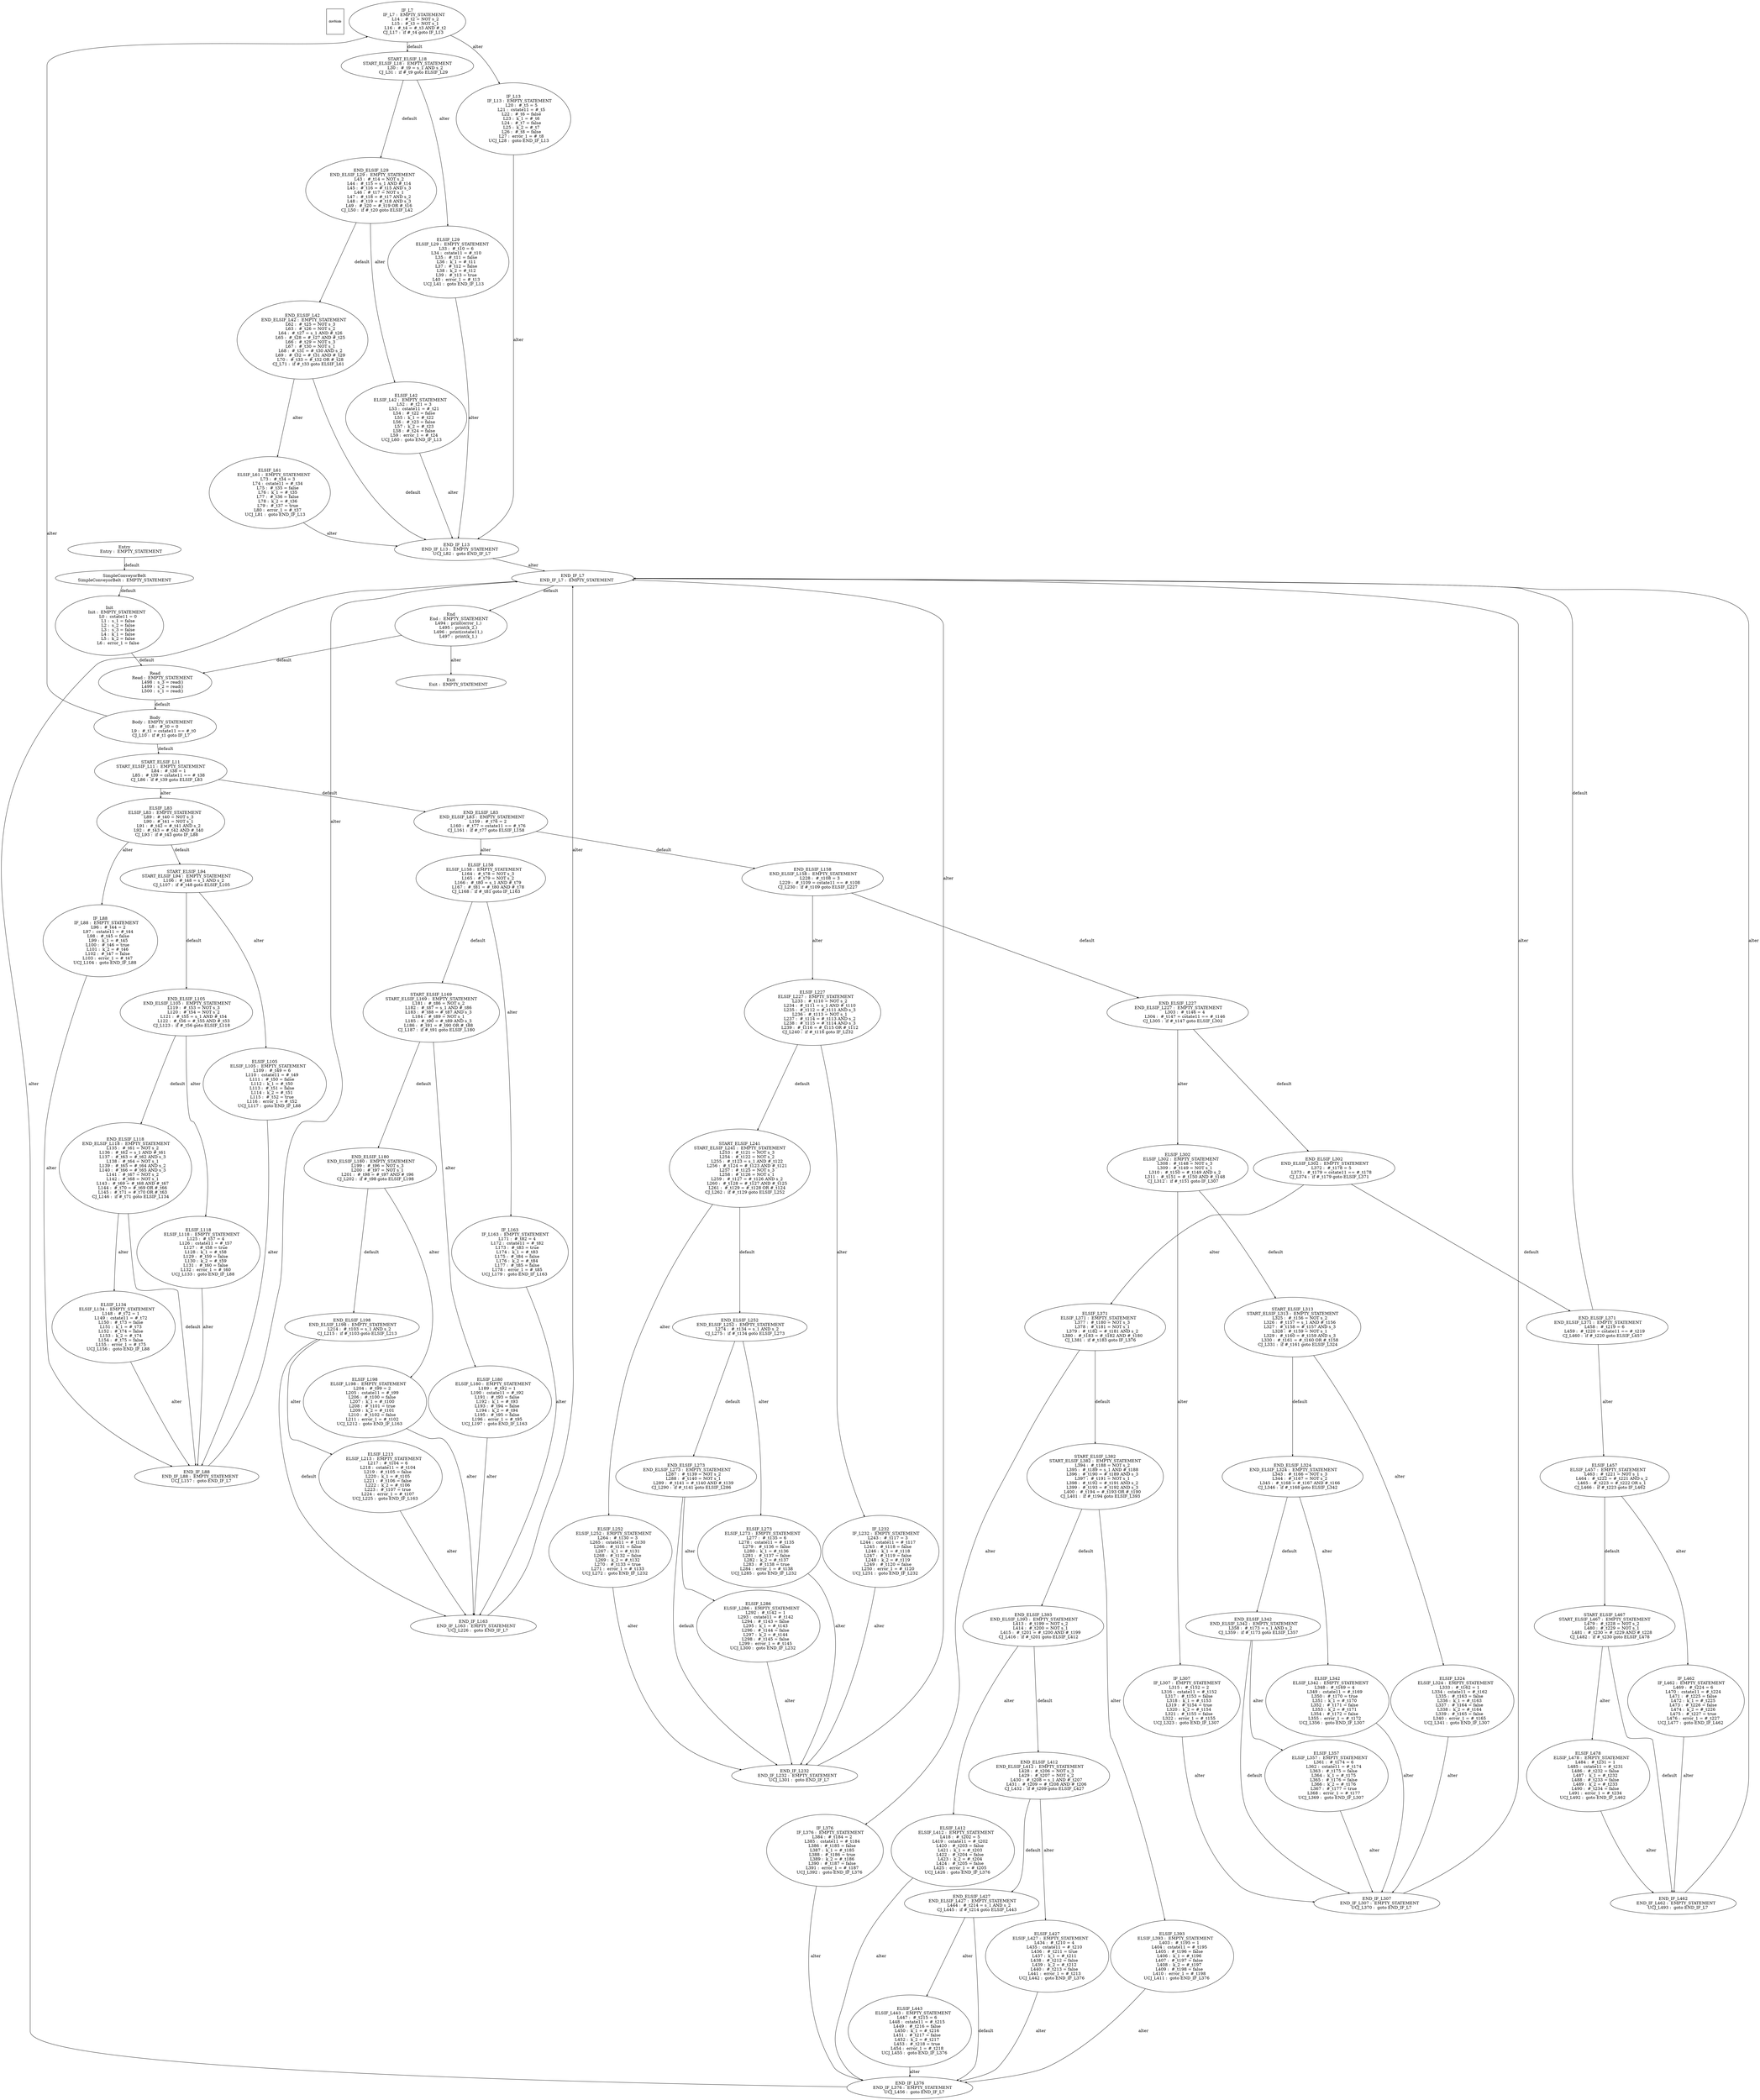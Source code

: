 digraph G {
  ranksep=.25;
  edge [arrowsize=.5]
  domNode [shape=rectangle, fontname="ArialNarrow",
        fontsize=12,  height=1.2];
  "IF_L7
          IF_L7 :  EMPTY_STATEMENT
            L14 :  #_t2 = NOT s_2
            L15 :  #_t3 = NOT s_1
            L16 :  #_t4 = #_t3 AND #_t2
         CJ_L17 :  if #_t4 goto IF_L13
"; "END_IF_L307
    END_IF_L307 :  EMPTY_STATEMENT
       UCJ_L370 :  goto END_IF_L7
"; "ELSIF_L118
     ELSIF_L118 :  EMPTY_STATEMENT
           L125 :  #_t57 = 4
           L126 :  cstate11 = #_t57
           L127 :  #_t58 = true
           L128 :  k_1 = #_t58
           L129 :  #_t59 = false
           L130 :  k_2 = #_t59
           L131 :  #_t60 = false
           L132 :  error_1 = #_t60
       UCJ_L133 :  goto END_IF_L88
"; "ELSIF_L324
     ELSIF_L324 :  EMPTY_STATEMENT
           L333 :  #_t162 = 1
           L334 :  cstate11 = #_t162
           L335 :  #_t163 = false
           L336 :  k_1 = #_t163
           L337 :  #_t164 = false
           L338 :  k_2 = #_t164
           L339 :  #_t165 = false
           L340 :  error_1 = #_t165
       UCJ_L341 :  goto END_IF_L307
"; "ELSIF_L273
     ELSIF_L273 :  EMPTY_STATEMENT
           L277 :  #_t135 = 6
           L278 :  cstate11 = #_t135
           L279 :  #_t136 = false
           L280 :  k_1 = #_t136
           L281 :  #_t137 = false
           L282 :  k_2 = #_t137
           L283 :  #_t138 = true
           L284 :  error_1 = #_t138
       UCJ_L285 :  goto END_IF_L232
"; "START_ELSIF_L18
START_ELSIF_L18 :  EMPTY_STATEMENT
            L30 :  #_t9 = s_1 AND s_2
         CJ_L31 :  if #_t9 goto ELSIF_L29
"; "ELSIF_L286
     ELSIF_L286 :  EMPTY_STATEMENT
           L292 :  #_t142 = 1
           L293 :  cstate11 = #_t142
           L294 :  #_t143 = false
           L295 :  k_1 = #_t143
           L296 :  #_t144 = false
           L297 :  k_2 = #_t144
           L298 :  #_t145 = false
           L299 :  error_1 = #_t145
       UCJ_L300 :  goto END_IF_L232
"; "IF_L13
         IF_L13 :  EMPTY_STATEMENT
            L20 :  #_t5 = 5
            L21 :  cstate11 = #_t5
            L22 :  #_t6 = false
            L23 :  k_1 = #_t6
            L24 :  #_t7 = false
            L25 :  k_2 = #_t7
            L26 :  #_t8 = false
            L27 :  error_1 = #_t8
        UCJ_L28 :  goto END_IF_L13
"; "ELSIF_L357
     ELSIF_L357 :  EMPTY_STATEMENT
           L361 :  #_t174 = 6
           L362 :  cstate11 = #_t174
           L363 :  #_t175 = false
           L364 :  k_1 = #_t175
           L365 :  #_t176 = false
           L366 :  k_2 = #_t176
           L367 :  #_t177 = true
           L368 :  error_1 = #_t177
       UCJ_L369 :  goto END_IF_L307
"; "IF_L462
        IF_L462 :  EMPTY_STATEMENT
           L469 :  #_t224 = 6
           L470 :  cstate11 = #_t224
           L471 :  #_t225 = false
           L472 :  k_1 = #_t225
           L473 :  #_t226 = false
           L474 :  k_2 = #_t226
           L475 :  #_t227 = true
           L476 :  error_1 = #_t227
       UCJ_L477 :  goto END_IF_L462
"; "END_IF_L462
    END_IF_L462 :  EMPTY_STATEMENT
       UCJ_L493 :  goto END_IF_L7
"; "ELSIF_L83
      ELSIF_L83 :  EMPTY_STATEMENT
            L89 :  #_t40 = NOT s_3
            L90 :  #_t41 = NOT s_1
            L91 :  #_t42 = #_t41 AND s_2
            L92 :  #_t43 = #_t42 AND #_t40
         CJ_L93 :  if #_t43 goto IF_L88
"; "END_ELSIF_L180
 END_ELSIF_L180 :  EMPTY_STATEMENT
           L199 :  #_t96 = NOT s_3
           L200 :  #_t97 = NOT s_1
           L201 :  #_t98 = #_t97 AND #_t96
        CJ_L202 :  if #_t98 goto ELSIF_L198
"; "ELSIF_L213
     ELSIF_L213 :  EMPTY_STATEMENT
           L217 :  #_t104 = 6
           L218 :  cstate11 = #_t104
           L219 :  #_t105 = false
           L220 :  k_1 = #_t105
           L221 :  #_t106 = false
           L222 :  k_2 = #_t106
           L223 :  #_t107 = true
           L224 :  error_1 = #_t107
       UCJ_L225 :  goto END_IF_L163
"; "ELSIF_L342
     ELSIF_L342 :  EMPTY_STATEMENT
           L348 :  #_t169 = 4
           L349 :  cstate11 = #_t169
           L350 :  #_t170 = true
           L351 :  k_1 = #_t170
           L352 :  #_t171 = false
           L353 :  k_2 = #_t171
           L354 :  #_t172 = false
           L355 :  error_1 = #_t172
       UCJ_L356 :  goto END_IF_L307
"; "ELSIF_L302
     ELSIF_L302 :  EMPTY_STATEMENT
           L308 :  #_t148 = NOT s_3
           L309 :  #_t149 = NOT s_1
           L310 :  #_t150 = #_t149 AND s_2
           L311 :  #_t151 = #_t150 AND #_t148
        CJ_L312 :  if #_t151 goto IF_L307
"; "END_IF_L88
     END_IF_L88 :  EMPTY_STATEMENT
       UCJ_L157 :  goto END_IF_L7
"; "END_ELSIF_L198
 END_ELSIF_L198 :  EMPTY_STATEMENT
           L214 :  #_t103 = s_1 AND s_2
        CJ_L215 :  if #_t103 goto ELSIF_L213
"; "END_IF_L376
    END_IF_L376 :  EMPTY_STATEMENT
       UCJ_L456 :  goto END_IF_L7
"; "Body
           Body :  EMPTY_STATEMENT
             L8 :  #_t0 = 0
             L9 :  #_t1 = cstate11 == #_t0
         CJ_L10 :  if #_t1 goto IF_L7
"; "END_ELSIF_L427
 END_ELSIF_L427 :  EMPTY_STATEMENT
           L444 :  #_t214 = s_1 AND s_2
        CJ_L445 :  if #_t214 goto ELSIF_L443
"; "IF_L232
        IF_L232 :  EMPTY_STATEMENT
           L243 :  #_t117 = 3
           L244 :  cstate11 = #_t117
           L245 :  #_t118 = false
           L246 :  k_1 = #_t118
           L247 :  #_t119 = false
           L248 :  k_2 = #_t119
           L249 :  #_t120 = false
           L250 :  error_1 = #_t120
       UCJ_L251 :  goto END_IF_L232
"; "IF_L307
        IF_L307 :  EMPTY_STATEMENT
           L315 :  #_t152 = 2
           L316 :  cstate11 = #_t152
           L317 :  #_t153 = false
           L318 :  k_1 = #_t153
           L319 :  #_t154 = true
           L320 :  k_2 = #_t154
           L321 :  #_t155 = false
           L322 :  error_1 = #_t155
       UCJ_L323 :  goto END_IF_L307
"; "END_ELSIF_L118
 END_ELSIF_L118 :  EMPTY_STATEMENT
           L135 :  #_t61 = NOT s_2
           L136 :  #_t62 = s_1 AND #_t61
           L137 :  #_t63 = #_t62 AND s_3
           L138 :  #_t64 = NOT s_1
           L139 :  #_t65 = #_t64 AND s_2
           L140 :  #_t66 = #_t65 AND s_3
           L141 :  #_t67 = NOT s_2
           L142 :  #_t68 = NOT s_1
           L143 :  #_t69 = #_t68 AND #_t67
           L144 :  #_t70 = #_t69 OR #_t66
           L145 :  #_t71 = #_t70 OR #_t63
        CJ_L146 :  if #_t71 goto ELSIF_L134
"; "START_ELSIF_L11
START_ELSIF_L11 :  EMPTY_STATEMENT
            L84 :  #_t38 = 1
            L85 :  #_t39 = cstate11 == #_t38
         CJ_L86 :  if #_t39 goto ELSIF_L83
"; "IF_L88
         IF_L88 :  EMPTY_STATEMENT
            L96 :  #_t44 = 2
            L97 :  cstate11 = #_t44
            L98 :  #_t45 = false
            L99 :  k_1 = #_t45
           L100 :  #_t46 = true
           L101 :  k_2 = #_t46
           L102 :  #_t47 = false
           L103 :  error_1 = #_t47
       UCJ_L104 :  goto END_IF_L88
"; "ELSIF_L252
     ELSIF_L252 :  EMPTY_STATEMENT
           L264 :  #_t130 = 3
           L265 :  cstate11 = #_t130
           L266 :  #_t131 = false
           L267 :  k_1 = #_t131
           L268 :  #_t132 = false
           L269 :  k_2 = #_t132
           L270 :  #_t133 = true
           L271 :  error_1 = #_t133
       UCJ_L272 :  goto END_IF_L232
"; "END_IF_L163
    END_IF_L163 :  EMPTY_STATEMENT
       UCJ_L226 :  goto END_IF_L7
"; "END_ELSIF_L29
  END_ELSIF_L29 :  EMPTY_STATEMENT
            L43 :  #_t14 = NOT s_2
            L44 :  #_t15 = s_1 AND #_t14
            L45 :  #_t16 = #_t15 AND s_3
            L46 :  #_t17 = NOT s_1
            L47 :  #_t18 = #_t17 AND s_2
            L48 :  #_t19 = #_t18 AND s_3
            L49 :  #_t20 = #_t19 OR #_t16
         CJ_L50 :  if #_t20 goto ELSIF_L42
"; "START_ELSIF_L94
START_ELSIF_L94 :  EMPTY_STATEMENT
           L106 :  #_t48 = s_1 AND s_2
        CJ_L107 :  if #_t48 goto ELSIF_L105
"; "END_ELSIF_L324
 END_ELSIF_L324 :  EMPTY_STATEMENT
           L343 :  #_t166 = NOT s_3
           L344 :  #_t167 = NOT s_2
           L345 :  #_t168 = #_t167 AND #_t166
        CJ_L346 :  if #_t168 goto ELSIF_L342
"; "Entry
          Entry :  EMPTY_STATEMENT
"; "START_ELSIF_L169
START_ELSIF_L169 :  EMPTY_STATEMENT
           L181 :  #_t86 = NOT s_2
           L182 :  #_t87 = s_1 AND #_t86
           L183 :  #_t88 = #_t87 AND s_3
           L184 :  #_t89 = NOT s_1
           L185 :  #_t90 = #_t89 AND s_3
           L186 :  #_t91 = #_t90 OR #_t88
        CJ_L187 :  if #_t91 goto ELSIF_L180
"; "IF_L376
        IF_L376 :  EMPTY_STATEMENT
           L384 :  #_t184 = 2
           L385 :  cstate11 = #_t184
           L386 :  #_t185 = false
           L387 :  k_1 = #_t185
           L388 :  #_t186 = true
           L389 :  k_2 = #_t186
           L390 :  #_t187 = false
           L391 :  error_1 = #_t187
       UCJ_L392 :  goto END_IF_L376
"; "ELSIF_L158
     ELSIF_L158 :  EMPTY_STATEMENT
           L164 :  #_t78 = NOT s_3
           L165 :  #_t79 = NOT s_2
           L166 :  #_t80 = s_1 AND #_t79
           L167 :  #_t81 = #_t80 AND #_t78
        CJ_L168 :  if #_t81 goto IF_L163
"; "Read
           Read :  EMPTY_STATEMENT
           L498 :  s_3 = read()
           L499 :  s_2 = read()
           L500 :  s_1 = read()
"; "END_ELSIF_L158
 END_ELSIF_L158 :  EMPTY_STATEMENT
           L228 :  #_t108 = 3
           L229 :  #_t109 = cstate11 == #_t108
        CJ_L230 :  if #_t109 goto ELSIF_L227
"; "ELSIF_L393
     ELSIF_L393 :  EMPTY_STATEMENT
           L403 :  #_t195 = 1
           L404 :  cstate11 = #_t195
           L405 :  #_t196 = false
           L406 :  k_1 = #_t196
           L407 :  #_t197 = false
           L408 :  k_2 = #_t197
           L409 :  #_t198 = false
           L410 :  error_1 = #_t198
       UCJ_L411 :  goto END_IF_L376
"; "Init
           Init :  EMPTY_STATEMENT
             L0 :  cstate11 = 0
             L1 :  s_1 = false
             L2 :  s_2 = false
             L3 :  s_3 = false
             L4 :  k_1 = false
             L5 :  k_2 = false
             L6 :  error_1 = false
"; "END_ELSIF_L42
  END_ELSIF_L42 :  EMPTY_STATEMENT
            L62 :  #_t25 = NOT s_3
            L63 :  #_t26 = NOT s_2
            L64 :  #_t27 = s_1 AND #_t26
            L65 :  #_t28 = #_t27 AND #_t25
            L66 :  #_t29 = NOT s_3
            L67 :  #_t30 = NOT s_1
            L68 :  #_t31 = #_t30 AND s_2
            L69 :  #_t32 = #_t31 AND #_t29
            L70 :  #_t33 = #_t32 OR #_t28
         CJ_L71 :  if #_t33 goto ELSIF_L61
"; "END_ELSIF_L83
  END_ELSIF_L83 :  EMPTY_STATEMENT
           L159 :  #_t76 = 2
           L160 :  #_t77 = cstate11 == #_t76
        CJ_L161 :  if #_t77 goto ELSIF_L158
"; "END_ELSIF_L412
 END_ELSIF_L412 :  EMPTY_STATEMENT
           L428 :  #_t206 = NOT s_3
           L429 :  #_t207 = NOT s_2
           L430 :  #_t208 = s_1 AND #_t207
           L431 :  #_t209 = #_t208 AND #_t206
        CJ_L432 :  if #_t209 goto ELSIF_L427
"; "END_IF_L7
      END_IF_L7 :  EMPTY_STATEMENT
"; "ELSIF_L198
     ELSIF_L198 :  EMPTY_STATEMENT
           L204 :  #_t99 = 2
           L205 :  cstate11 = #_t99
           L206 :  #_t100 = false
           L207 :  k_1 = #_t100
           L208 :  #_t101 = true
           L209 :  k_2 = #_t101
           L210 :  #_t102 = false
           L211 :  error_1 = #_t102
       UCJ_L212 :  goto END_IF_L163
"; "END_ELSIF_L227
 END_ELSIF_L227 :  EMPTY_STATEMENT
           L303 :  #_t146 = 4
           L304 :  #_t147 = cstate11 == #_t146
        CJ_L305 :  if #_t147 goto ELSIF_L302
"; "Exit
           Exit :  EMPTY_STATEMENT
"; "ELSIF_L105
     ELSIF_L105 :  EMPTY_STATEMENT
           L109 :  #_t49 = 6
           L110 :  cstate11 = #_t49
           L111 :  #_t50 = false
           L112 :  k_1 = #_t50
           L113 :  #_t51 = false
           L114 :  k_2 = #_t51
           L115 :  #_t52 = true
           L116 :  error_1 = #_t52
       UCJ_L117 :  goto END_IF_L88
"; "END_ELSIF_L273
 END_ELSIF_L273 :  EMPTY_STATEMENT
           L287 :  #_t139 = NOT s_2
           L288 :  #_t140 = NOT s_1
           L289 :  #_t141 = #_t140 AND #_t139
        CJ_L290 :  if #_t141 goto ELSIF_L286
"; "ELSIF_L427
     ELSIF_L427 :  EMPTY_STATEMENT
           L434 :  #_t210 = 4
           L435 :  cstate11 = #_t210
           L436 :  #_t211 = true
           L437 :  k_1 = #_t211
           L438 :  #_t212 = false
           L439 :  k_2 = #_t212
           L440 :  #_t213 = false
           L441 :  error_1 = #_t213
       UCJ_L442 :  goto END_IF_L376
"; "END_ELSIF_L371
 END_ELSIF_L371 :  EMPTY_STATEMENT
           L458 :  #_t219 = 6
           L459 :  #_t220 = cstate11 == #_t219
        CJ_L460 :  if #_t220 goto ELSIF_L457
"; "END_ELSIF_L302
 END_ELSIF_L302 :  EMPTY_STATEMENT
           L372 :  #_t178 = 5
           L373 :  #_t179 = cstate11 == #_t178
        CJ_L374 :  if #_t179 goto ELSIF_L371
"; "ELSIF_L371
     ELSIF_L371 :  EMPTY_STATEMENT
           L377 :  #_t180 = NOT s_3
           L378 :  #_t181 = NOT s_1
           L379 :  #_t182 = #_t181 AND s_2
           L380 :  #_t183 = #_t182 AND #_t180
        CJ_L381 :  if #_t183 goto IF_L376
"; "END_ELSIF_L342
 END_ELSIF_L342 :  EMPTY_STATEMENT
           L358 :  #_t173 = s_1 AND s_2
        CJ_L359 :  if #_t173 goto ELSIF_L357
"; "ELSIF_L180
     ELSIF_L180 :  EMPTY_STATEMENT
           L189 :  #_t92 = 1
           L190 :  cstate11 = #_t92
           L191 :  #_t93 = false
           L192 :  k_1 = #_t93
           L193 :  #_t94 = false
           L194 :  k_2 = #_t94
           L195 :  #_t95 = false
           L196 :  error_1 = #_t95
       UCJ_L197 :  goto END_IF_L163
"; "START_ELSIF_L382
START_ELSIF_L382 :  EMPTY_STATEMENT
           L394 :  #_t188 = NOT s_2
           L395 :  #_t189 = s_1 AND #_t188
           L396 :  #_t190 = #_t189 AND s_3
           L397 :  #_t191 = NOT s_1
           L398 :  #_t192 = #_t191 AND s_2
           L399 :  #_t193 = #_t192 AND s_3
           L400 :  #_t194 = #_t193 OR #_t190
        CJ_L401 :  if #_t194 goto ELSIF_L393
"; "END_IF_L13
     END_IF_L13 :  EMPTY_STATEMENT
        UCJ_L82 :  goto END_IF_L7
"; "ELSIF_L29
      ELSIF_L29 :  EMPTY_STATEMENT
            L33 :  #_t10 = 6
            L34 :  cstate11 = #_t10
            L35 :  #_t11 = false
            L36 :  k_1 = #_t11
            L37 :  #_t12 = false
            L38 :  k_2 = #_t12
            L39 :  #_t13 = true
            L40 :  error_1 = #_t13
        UCJ_L41 :  goto END_IF_L13
"; "START_ELSIF_L241
START_ELSIF_L241 :  EMPTY_STATEMENT
           L253 :  #_t121 = NOT s_3
           L254 :  #_t122 = NOT s_2
           L255 :  #_t123 = s_1 AND #_t122
           L256 :  #_t124 = #_t123 AND #_t121
           L257 :  #_t125 = NOT s_3
           L258 :  #_t126 = NOT s_1
           L259 :  #_t127 = #_t126 AND s_2
           L260 :  #_t128 = #_t127 AND #_t125
           L261 :  #_t129 = #_t128 OR #_t124
        CJ_L262 :  if #_t129 goto ELSIF_L252
"; "END_ELSIF_L252
 END_ELSIF_L252 :  EMPTY_STATEMENT
           L274 :  #_t134 = s_1 AND s_2
        CJ_L275 :  if #_t134 goto ELSIF_L273
"; "START_ELSIF_L467
START_ELSIF_L467 :  EMPTY_STATEMENT
           L479 :  #_t228 = NOT s_2
           L480 :  #_t229 = NOT s_1
           L481 :  #_t230 = #_t229 AND #_t228
        CJ_L482 :  if #_t230 goto ELSIF_L478
"; "ELSIF_L457
     ELSIF_L457 :  EMPTY_STATEMENT
           L463 :  #_t221 = NOT s_1
           L464 :  #_t222 = #_t221 AND s_2
           L465 :  #_t223 = #_t222 OR s_1
        CJ_L466 :  if #_t223 goto IF_L462
"; "ELSIF_L134
     ELSIF_L134 :  EMPTY_STATEMENT
           L148 :  #_t72 = 1
           L149 :  cstate11 = #_t72
           L150 :  #_t73 = false
           L151 :  k_1 = #_t73
           L152 :  #_t74 = false
           L153 :  k_2 = #_t74
           L154 :  #_t75 = false
           L155 :  error_1 = #_t75
       UCJ_L156 :  goto END_IF_L88
"; "ELSIF_L478
     ELSIF_L478 :  EMPTY_STATEMENT
           L484 :  #_t231 = 1
           L485 :  cstate11 = #_t231
           L486 :  #_t232 = false
           L487 :  k_1 = #_t232
           L488 :  #_t233 = false
           L489 :  k_2 = #_t233
           L490 :  #_t234 = false
           L491 :  error_1 = #_t234
       UCJ_L492 :  goto END_IF_L462
"; "IF_L163
        IF_L163 :  EMPTY_STATEMENT
           L171 :  #_t82 = 4
           L172 :  cstate11 = #_t82
           L173 :  #_t83 = true
           L174 :  k_1 = #_t83
           L175 :  #_t84 = false
           L176 :  k_2 = #_t84
           L177 :  #_t85 = false
           L178 :  error_1 = #_t85
       UCJ_L179 :  goto END_IF_L163
"; "SimpleConveyorBelt
SimpleConveyorBelt :  EMPTY_STATEMENT
"; "ELSIF_L443
     ELSIF_L443 :  EMPTY_STATEMENT
           L447 :  #_t215 = 6
           L448 :  cstate11 = #_t215
           L449 :  #_t216 = false
           L450 :  k_1 = #_t216
           L451 :  #_t217 = false
           L452 :  k_2 = #_t217
           L453 :  #_t218 = true
           L454 :  error_1 = #_t218
       UCJ_L455 :  goto END_IF_L376
"; "END_IF_L232
    END_IF_L232 :  EMPTY_STATEMENT
       UCJ_L301 :  goto END_IF_L7
"; "ELSIF_L227
     ELSIF_L227 :  EMPTY_STATEMENT
           L233 :  #_t110 = NOT s_2
           L234 :  #_t111 = s_1 AND #_t110
           L235 :  #_t112 = #_t111 AND s_3
           L236 :  #_t113 = NOT s_1
           L237 :  #_t114 = #_t113 AND s_2
           L238 :  #_t115 = #_t114 AND s_3
           L239 :  #_t116 = #_t115 OR #_t112
        CJ_L240 :  if #_t116 goto IF_L232
"; "ELSIF_L412
     ELSIF_L412 :  EMPTY_STATEMENT
           L418 :  #_t202 = 5
           L419 :  cstate11 = #_t202
           L420 :  #_t203 = false
           L421 :  k_1 = #_t203
           L422 :  #_t204 = false
           L423 :  k_2 = #_t204
           L424 :  #_t205 = false
           L425 :  error_1 = #_t205
       UCJ_L426 :  goto END_IF_L376
"; "ELSIF_L42
      ELSIF_L42 :  EMPTY_STATEMENT
            L52 :  #_t21 = 3
            L53 :  cstate11 = #_t21
            L54 :  #_t22 = false
            L55 :  k_1 = #_t22
            L56 :  #_t23 = false
            L57 :  k_2 = #_t23
            L58 :  #_t24 = false
            L59 :  error_1 = #_t24
        UCJ_L60 :  goto END_IF_L13
"; "End
            End :  EMPTY_STATEMENT
           L494 :  print(error_1,)
           L495 :  print(k_2,)
           L496 :  print(cstate11,)
           L497 :  print(k_1,)
"; "END_ELSIF_L105
 END_ELSIF_L105 :  EMPTY_STATEMENT
           L119 :  #_t53 = NOT s_3
           L120 :  #_t54 = NOT s_2
           L121 :  #_t55 = s_1 AND #_t54
           L122 :  #_t56 = #_t55 AND #_t53
        CJ_L123 :  if #_t56 goto ELSIF_L118
"; "START_ELSIF_L313
START_ELSIF_L313 :  EMPTY_STATEMENT
           L325 :  #_t156 = NOT s_2
           L326 :  #_t157 = s_1 AND #_t156
           L327 :  #_t158 = #_t157 AND s_3
           L328 :  #_t159 = NOT s_1
           L329 :  #_t160 = #_t159 AND s_3
           L330 :  #_t161 = #_t160 OR #_t158
        CJ_L331 :  if #_t161 goto ELSIF_L324
"; "END_ELSIF_L393
 END_ELSIF_L393 :  EMPTY_STATEMENT
           L413 :  #_t199 = NOT s_2
           L414 :  #_t200 = NOT s_1
           L415 :  #_t201 = #_t200 AND #_t199
        CJ_L416 :  if #_t201 goto ELSIF_L412
"; "ELSIF_L61
      ELSIF_L61 :  EMPTY_STATEMENT
            L73 :  #_t34 = 3
            L74 :  cstate11 = #_t34
            L75 :  #_t35 = false
            L76 :  k_1 = #_t35
            L77 :  #_t36 = false
            L78 :  k_2 = #_t36
            L79 :  #_t37 = true
            L80 :  error_1 = #_t37
        UCJ_L81 :  goto END_IF_L13
"; 
  "SimpleConveyorBelt
SimpleConveyorBelt :  EMPTY_STATEMENT
" -> "Init
           Init :  EMPTY_STATEMENT
             L0 :  cstate11 = 0
             L1 :  s_1 = false
             L2 :  s_2 = false
             L3 :  s_3 = false
             L4 :  k_1 = false
             L5 :  k_2 = false
             L6 :  error_1 = false
"  [label="default"];
  "Init
           Init :  EMPTY_STATEMENT
             L0 :  cstate11 = 0
             L1 :  s_1 = false
             L2 :  s_2 = false
             L3 :  s_3 = false
             L4 :  k_1 = false
             L5 :  k_2 = false
             L6 :  error_1 = false
" -> "Read
           Read :  EMPTY_STATEMENT
           L498 :  s_3 = read()
           L499 :  s_2 = read()
           L500 :  s_1 = read()
"  [label="default"];
  "Body
           Body :  EMPTY_STATEMENT
             L8 :  #_t0 = 0
             L9 :  #_t1 = cstate11 == #_t0
         CJ_L10 :  if #_t1 goto IF_L7
" -> "START_ELSIF_L11
START_ELSIF_L11 :  EMPTY_STATEMENT
            L84 :  #_t38 = 1
            L85 :  #_t39 = cstate11 == #_t38
         CJ_L86 :  if #_t39 goto ELSIF_L83
"  [label="default"];
  "Body
           Body :  EMPTY_STATEMENT
             L8 :  #_t0 = 0
             L9 :  #_t1 = cstate11 == #_t0
         CJ_L10 :  if #_t1 goto IF_L7
" -> "IF_L7
          IF_L7 :  EMPTY_STATEMENT
            L14 :  #_t2 = NOT s_2
            L15 :  #_t3 = NOT s_1
            L16 :  #_t4 = #_t3 AND #_t2
         CJ_L17 :  if #_t4 goto IF_L13
"  [label="alter"];
  "IF_L7
          IF_L7 :  EMPTY_STATEMENT
            L14 :  #_t2 = NOT s_2
            L15 :  #_t3 = NOT s_1
            L16 :  #_t4 = #_t3 AND #_t2
         CJ_L17 :  if #_t4 goto IF_L13
" -> "START_ELSIF_L18
START_ELSIF_L18 :  EMPTY_STATEMENT
            L30 :  #_t9 = s_1 AND s_2
         CJ_L31 :  if #_t9 goto ELSIF_L29
"  [label="default"];
  "IF_L7
          IF_L7 :  EMPTY_STATEMENT
            L14 :  #_t2 = NOT s_2
            L15 :  #_t3 = NOT s_1
            L16 :  #_t4 = #_t3 AND #_t2
         CJ_L17 :  if #_t4 goto IF_L13
" -> "IF_L13
         IF_L13 :  EMPTY_STATEMENT
            L20 :  #_t5 = 5
            L21 :  cstate11 = #_t5
            L22 :  #_t6 = false
            L23 :  k_1 = #_t6
            L24 :  #_t7 = false
            L25 :  k_2 = #_t7
            L26 :  #_t8 = false
            L27 :  error_1 = #_t8
        UCJ_L28 :  goto END_IF_L13
"  [label="alter"];
  "IF_L13
         IF_L13 :  EMPTY_STATEMENT
            L20 :  #_t5 = 5
            L21 :  cstate11 = #_t5
            L22 :  #_t6 = false
            L23 :  k_1 = #_t6
            L24 :  #_t7 = false
            L25 :  k_2 = #_t7
            L26 :  #_t8 = false
            L27 :  error_1 = #_t8
        UCJ_L28 :  goto END_IF_L13
" -> "END_IF_L13
     END_IF_L13 :  EMPTY_STATEMENT
        UCJ_L82 :  goto END_IF_L7
"  [label="alter"];
  "START_ELSIF_L18
START_ELSIF_L18 :  EMPTY_STATEMENT
            L30 :  #_t9 = s_1 AND s_2
         CJ_L31 :  if #_t9 goto ELSIF_L29
" -> "END_ELSIF_L29
  END_ELSIF_L29 :  EMPTY_STATEMENT
            L43 :  #_t14 = NOT s_2
            L44 :  #_t15 = s_1 AND #_t14
            L45 :  #_t16 = #_t15 AND s_3
            L46 :  #_t17 = NOT s_1
            L47 :  #_t18 = #_t17 AND s_2
            L48 :  #_t19 = #_t18 AND s_3
            L49 :  #_t20 = #_t19 OR #_t16
         CJ_L50 :  if #_t20 goto ELSIF_L42
"  [label="default"];
  "START_ELSIF_L18
START_ELSIF_L18 :  EMPTY_STATEMENT
            L30 :  #_t9 = s_1 AND s_2
         CJ_L31 :  if #_t9 goto ELSIF_L29
" -> "ELSIF_L29
      ELSIF_L29 :  EMPTY_STATEMENT
            L33 :  #_t10 = 6
            L34 :  cstate11 = #_t10
            L35 :  #_t11 = false
            L36 :  k_1 = #_t11
            L37 :  #_t12 = false
            L38 :  k_2 = #_t12
            L39 :  #_t13 = true
            L40 :  error_1 = #_t13
        UCJ_L41 :  goto END_IF_L13
"  [label="alter"];
  "ELSIF_L29
      ELSIF_L29 :  EMPTY_STATEMENT
            L33 :  #_t10 = 6
            L34 :  cstate11 = #_t10
            L35 :  #_t11 = false
            L36 :  k_1 = #_t11
            L37 :  #_t12 = false
            L38 :  k_2 = #_t12
            L39 :  #_t13 = true
            L40 :  error_1 = #_t13
        UCJ_L41 :  goto END_IF_L13
" -> "END_IF_L13
     END_IF_L13 :  EMPTY_STATEMENT
        UCJ_L82 :  goto END_IF_L7
"  [label="alter"];
  "END_ELSIF_L29
  END_ELSIF_L29 :  EMPTY_STATEMENT
            L43 :  #_t14 = NOT s_2
            L44 :  #_t15 = s_1 AND #_t14
            L45 :  #_t16 = #_t15 AND s_3
            L46 :  #_t17 = NOT s_1
            L47 :  #_t18 = #_t17 AND s_2
            L48 :  #_t19 = #_t18 AND s_3
            L49 :  #_t20 = #_t19 OR #_t16
         CJ_L50 :  if #_t20 goto ELSIF_L42
" -> "END_ELSIF_L42
  END_ELSIF_L42 :  EMPTY_STATEMENT
            L62 :  #_t25 = NOT s_3
            L63 :  #_t26 = NOT s_2
            L64 :  #_t27 = s_1 AND #_t26
            L65 :  #_t28 = #_t27 AND #_t25
            L66 :  #_t29 = NOT s_3
            L67 :  #_t30 = NOT s_1
            L68 :  #_t31 = #_t30 AND s_2
            L69 :  #_t32 = #_t31 AND #_t29
            L70 :  #_t33 = #_t32 OR #_t28
         CJ_L71 :  if #_t33 goto ELSIF_L61
"  [label="default"];
  "END_ELSIF_L29
  END_ELSIF_L29 :  EMPTY_STATEMENT
            L43 :  #_t14 = NOT s_2
            L44 :  #_t15 = s_1 AND #_t14
            L45 :  #_t16 = #_t15 AND s_3
            L46 :  #_t17 = NOT s_1
            L47 :  #_t18 = #_t17 AND s_2
            L48 :  #_t19 = #_t18 AND s_3
            L49 :  #_t20 = #_t19 OR #_t16
         CJ_L50 :  if #_t20 goto ELSIF_L42
" -> "ELSIF_L42
      ELSIF_L42 :  EMPTY_STATEMENT
            L52 :  #_t21 = 3
            L53 :  cstate11 = #_t21
            L54 :  #_t22 = false
            L55 :  k_1 = #_t22
            L56 :  #_t23 = false
            L57 :  k_2 = #_t23
            L58 :  #_t24 = false
            L59 :  error_1 = #_t24
        UCJ_L60 :  goto END_IF_L13
"  [label="alter"];
  "ELSIF_L42
      ELSIF_L42 :  EMPTY_STATEMENT
            L52 :  #_t21 = 3
            L53 :  cstate11 = #_t21
            L54 :  #_t22 = false
            L55 :  k_1 = #_t22
            L56 :  #_t23 = false
            L57 :  k_2 = #_t23
            L58 :  #_t24 = false
            L59 :  error_1 = #_t24
        UCJ_L60 :  goto END_IF_L13
" -> "END_IF_L13
     END_IF_L13 :  EMPTY_STATEMENT
        UCJ_L82 :  goto END_IF_L7
"  [label="alter"];
  "END_ELSIF_L42
  END_ELSIF_L42 :  EMPTY_STATEMENT
            L62 :  #_t25 = NOT s_3
            L63 :  #_t26 = NOT s_2
            L64 :  #_t27 = s_1 AND #_t26
            L65 :  #_t28 = #_t27 AND #_t25
            L66 :  #_t29 = NOT s_3
            L67 :  #_t30 = NOT s_1
            L68 :  #_t31 = #_t30 AND s_2
            L69 :  #_t32 = #_t31 AND #_t29
            L70 :  #_t33 = #_t32 OR #_t28
         CJ_L71 :  if #_t33 goto ELSIF_L61
" -> "END_IF_L13
     END_IF_L13 :  EMPTY_STATEMENT
        UCJ_L82 :  goto END_IF_L7
"  [label="default"];
  "END_ELSIF_L42
  END_ELSIF_L42 :  EMPTY_STATEMENT
            L62 :  #_t25 = NOT s_3
            L63 :  #_t26 = NOT s_2
            L64 :  #_t27 = s_1 AND #_t26
            L65 :  #_t28 = #_t27 AND #_t25
            L66 :  #_t29 = NOT s_3
            L67 :  #_t30 = NOT s_1
            L68 :  #_t31 = #_t30 AND s_2
            L69 :  #_t32 = #_t31 AND #_t29
            L70 :  #_t33 = #_t32 OR #_t28
         CJ_L71 :  if #_t33 goto ELSIF_L61
" -> "ELSIF_L61
      ELSIF_L61 :  EMPTY_STATEMENT
            L73 :  #_t34 = 3
            L74 :  cstate11 = #_t34
            L75 :  #_t35 = false
            L76 :  k_1 = #_t35
            L77 :  #_t36 = false
            L78 :  k_2 = #_t36
            L79 :  #_t37 = true
            L80 :  error_1 = #_t37
        UCJ_L81 :  goto END_IF_L13
"  [label="alter"];
  "ELSIF_L61
      ELSIF_L61 :  EMPTY_STATEMENT
            L73 :  #_t34 = 3
            L74 :  cstate11 = #_t34
            L75 :  #_t35 = false
            L76 :  k_1 = #_t35
            L77 :  #_t36 = false
            L78 :  k_2 = #_t36
            L79 :  #_t37 = true
            L80 :  error_1 = #_t37
        UCJ_L81 :  goto END_IF_L13
" -> "END_IF_L13
     END_IF_L13 :  EMPTY_STATEMENT
        UCJ_L82 :  goto END_IF_L7
"  [label="alter"];
  "END_IF_L13
     END_IF_L13 :  EMPTY_STATEMENT
        UCJ_L82 :  goto END_IF_L7
" -> "END_IF_L7
      END_IF_L7 :  EMPTY_STATEMENT
"  [label="alter"];
  "START_ELSIF_L11
START_ELSIF_L11 :  EMPTY_STATEMENT
            L84 :  #_t38 = 1
            L85 :  #_t39 = cstate11 == #_t38
         CJ_L86 :  if #_t39 goto ELSIF_L83
" -> "END_ELSIF_L83
  END_ELSIF_L83 :  EMPTY_STATEMENT
           L159 :  #_t76 = 2
           L160 :  #_t77 = cstate11 == #_t76
        CJ_L161 :  if #_t77 goto ELSIF_L158
"  [label="default"];
  "START_ELSIF_L11
START_ELSIF_L11 :  EMPTY_STATEMENT
            L84 :  #_t38 = 1
            L85 :  #_t39 = cstate11 == #_t38
         CJ_L86 :  if #_t39 goto ELSIF_L83
" -> "ELSIF_L83
      ELSIF_L83 :  EMPTY_STATEMENT
            L89 :  #_t40 = NOT s_3
            L90 :  #_t41 = NOT s_1
            L91 :  #_t42 = #_t41 AND s_2
            L92 :  #_t43 = #_t42 AND #_t40
         CJ_L93 :  if #_t43 goto IF_L88
"  [label="alter"];
  "ELSIF_L83
      ELSIF_L83 :  EMPTY_STATEMENT
            L89 :  #_t40 = NOT s_3
            L90 :  #_t41 = NOT s_1
            L91 :  #_t42 = #_t41 AND s_2
            L92 :  #_t43 = #_t42 AND #_t40
         CJ_L93 :  if #_t43 goto IF_L88
" -> "START_ELSIF_L94
START_ELSIF_L94 :  EMPTY_STATEMENT
           L106 :  #_t48 = s_1 AND s_2
        CJ_L107 :  if #_t48 goto ELSIF_L105
"  [label="default"];
  "ELSIF_L83
      ELSIF_L83 :  EMPTY_STATEMENT
            L89 :  #_t40 = NOT s_3
            L90 :  #_t41 = NOT s_1
            L91 :  #_t42 = #_t41 AND s_2
            L92 :  #_t43 = #_t42 AND #_t40
         CJ_L93 :  if #_t43 goto IF_L88
" -> "IF_L88
         IF_L88 :  EMPTY_STATEMENT
            L96 :  #_t44 = 2
            L97 :  cstate11 = #_t44
            L98 :  #_t45 = false
            L99 :  k_1 = #_t45
           L100 :  #_t46 = true
           L101 :  k_2 = #_t46
           L102 :  #_t47 = false
           L103 :  error_1 = #_t47
       UCJ_L104 :  goto END_IF_L88
"  [label="alter"];
  "IF_L88
         IF_L88 :  EMPTY_STATEMENT
            L96 :  #_t44 = 2
            L97 :  cstate11 = #_t44
            L98 :  #_t45 = false
            L99 :  k_1 = #_t45
           L100 :  #_t46 = true
           L101 :  k_2 = #_t46
           L102 :  #_t47 = false
           L103 :  error_1 = #_t47
       UCJ_L104 :  goto END_IF_L88
" -> "END_IF_L88
     END_IF_L88 :  EMPTY_STATEMENT
       UCJ_L157 :  goto END_IF_L7
"  [label="alter"];
  "START_ELSIF_L94
START_ELSIF_L94 :  EMPTY_STATEMENT
           L106 :  #_t48 = s_1 AND s_2
        CJ_L107 :  if #_t48 goto ELSIF_L105
" -> "END_ELSIF_L105
 END_ELSIF_L105 :  EMPTY_STATEMENT
           L119 :  #_t53 = NOT s_3
           L120 :  #_t54 = NOT s_2
           L121 :  #_t55 = s_1 AND #_t54
           L122 :  #_t56 = #_t55 AND #_t53
        CJ_L123 :  if #_t56 goto ELSIF_L118
"  [label="default"];
  "START_ELSIF_L94
START_ELSIF_L94 :  EMPTY_STATEMENT
           L106 :  #_t48 = s_1 AND s_2
        CJ_L107 :  if #_t48 goto ELSIF_L105
" -> "ELSIF_L105
     ELSIF_L105 :  EMPTY_STATEMENT
           L109 :  #_t49 = 6
           L110 :  cstate11 = #_t49
           L111 :  #_t50 = false
           L112 :  k_1 = #_t50
           L113 :  #_t51 = false
           L114 :  k_2 = #_t51
           L115 :  #_t52 = true
           L116 :  error_1 = #_t52
       UCJ_L117 :  goto END_IF_L88
"  [label="alter"];
  "ELSIF_L105
     ELSIF_L105 :  EMPTY_STATEMENT
           L109 :  #_t49 = 6
           L110 :  cstate11 = #_t49
           L111 :  #_t50 = false
           L112 :  k_1 = #_t50
           L113 :  #_t51 = false
           L114 :  k_2 = #_t51
           L115 :  #_t52 = true
           L116 :  error_1 = #_t52
       UCJ_L117 :  goto END_IF_L88
" -> "END_IF_L88
     END_IF_L88 :  EMPTY_STATEMENT
       UCJ_L157 :  goto END_IF_L7
"  [label="alter"];
  "END_ELSIF_L105
 END_ELSIF_L105 :  EMPTY_STATEMENT
           L119 :  #_t53 = NOT s_3
           L120 :  #_t54 = NOT s_2
           L121 :  #_t55 = s_1 AND #_t54
           L122 :  #_t56 = #_t55 AND #_t53
        CJ_L123 :  if #_t56 goto ELSIF_L118
" -> "END_ELSIF_L118
 END_ELSIF_L118 :  EMPTY_STATEMENT
           L135 :  #_t61 = NOT s_2
           L136 :  #_t62 = s_1 AND #_t61
           L137 :  #_t63 = #_t62 AND s_3
           L138 :  #_t64 = NOT s_1
           L139 :  #_t65 = #_t64 AND s_2
           L140 :  #_t66 = #_t65 AND s_3
           L141 :  #_t67 = NOT s_2
           L142 :  #_t68 = NOT s_1
           L143 :  #_t69 = #_t68 AND #_t67
           L144 :  #_t70 = #_t69 OR #_t66
           L145 :  #_t71 = #_t70 OR #_t63
        CJ_L146 :  if #_t71 goto ELSIF_L134
"  [label="default"];
  "END_ELSIF_L105
 END_ELSIF_L105 :  EMPTY_STATEMENT
           L119 :  #_t53 = NOT s_3
           L120 :  #_t54 = NOT s_2
           L121 :  #_t55 = s_1 AND #_t54
           L122 :  #_t56 = #_t55 AND #_t53
        CJ_L123 :  if #_t56 goto ELSIF_L118
" -> "ELSIF_L118
     ELSIF_L118 :  EMPTY_STATEMENT
           L125 :  #_t57 = 4
           L126 :  cstate11 = #_t57
           L127 :  #_t58 = true
           L128 :  k_1 = #_t58
           L129 :  #_t59 = false
           L130 :  k_2 = #_t59
           L131 :  #_t60 = false
           L132 :  error_1 = #_t60
       UCJ_L133 :  goto END_IF_L88
"  [label="alter"];
  "ELSIF_L118
     ELSIF_L118 :  EMPTY_STATEMENT
           L125 :  #_t57 = 4
           L126 :  cstate11 = #_t57
           L127 :  #_t58 = true
           L128 :  k_1 = #_t58
           L129 :  #_t59 = false
           L130 :  k_2 = #_t59
           L131 :  #_t60 = false
           L132 :  error_1 = #_t60
       UCJ_L133 :  goto END_IF_L88
" -> "END_IF_L88
     END_IF_L88 :  EMPTY_STATEMENT
       UCJ_L157 :  goto END_IF_L7
"  [label="alter"];
  "END_ELSIF_L118
 END_ELSIF_L118 :  EMPTY_STATEMENT
           L135 :  #_t61 = NOT s_2
           L136 :  #_t62 = s_1 AND #_t61
           L137 :  #_t63 = #_t62 AND s_3
           L138 :  #_t64 = NOT s_1
           L139 :  #_t65 = #_t64 AND s_2
           L140 :  #_t66 = #_t65 AND s_3
           L141 :  #_t67 = NOT s_2
           L142 :  #_t68 = NOT s_1
           L143 :  #_t69 = #_t68 AND #_t67
           L144 :  #_t70 = #_t69 OR #_t66
           L145 :  #_t71 = #_t70 OR #_t63
        CJ_L146 :  if #_t71 goto ELSIF_L134
" -> "END_IF_L88
     END_IF_L88 :  EMPTY_STATEMENT
       UCJ_L157 :  goto END_IF_L7
"  [label="default"];
  "END_ELSIF_L118
 END_ELSIF_L118 :  EMPTY_STATEMENT
           L135 :  #_t61 = NOT s_2
           L136 :  #_t62 = s_1 AND #_t61
           L137 :  #_t63 = #_t62 AND s_3
           L138 :  #_t64 = NOT s_1
           L139 :  #_t65 = #_t64 AND s_2
           L140 :  #_t66 = #_t65 AND s_3
           L141 :  #_t67 = NOT s_2
           L142 :  #_t68 = NOT s_1
           L143 :  #_t69 = #_t68 AND #_t67
           L144 :  #_t70 = #_t69 OR #_t66
           L145 :  #_t71 = #_t70 OR #_t63
        CJ_L146 :  if #_t71 goto ELSIF_L134
" -> "ELSIF_L134
     ELSIF_L134 :  EMPTY_STATEMENT
           L148 :  #_t72 = 1
           L149 :  cstate11 = #_t72
           L150 :  #_t73 = false
           L151 :  k_1 = #_t73
           L152 :  #_t74 = false
           L153 :  k_2 = #_t74
           L154 :  #_t75 = false
           L155 :  error_1 = #_t75
       UCJ_L156 :  goto END_IF_L88
"  [label="alter"];
  "ELSIF_L134
     ELSIF_L134 :  EMPTY_STATEMENT
           L148 :  #_t72 = 1
           L149 :  cstate11 = #_t72
           L150 :  #_t73 = false
           L151 :  k_1 = #_t73
           L152 :  #_t74 = false
           L153 :  k_2 = #_t74
           L154 :  #_t75 = false
           L155 :  error_1 = #_t75
       UCJ_L156 :  goto END_IF_L88
" -> "END_IF_L88
     END_IF_L88 :  EMPTY_STATEMENT
       UCJ_L157 :  goto END_IF_L7
"  [label="alter"];
  "END_IF_L88
     END_IF_L88 :  EMPTY_STATEMENT
       UCJ_L157 :  goto END_IF_L7
" -> "END_IF_L7
      END_IF_L7 :  EMPTY_STATEMENT
"  [label="alter"];
  "END_ELSIF_L83
  END_ELSIF_L83 :  EMPTY_STATEMENT
           L159 :  #_t76 = 2
           L160 :  #_t77 = cstate11 == #_t76
        CJ_L161 :  if #_t77 goto ELSIF_L158
" -> "END_ELSIF_L158
 END_ELSIF_L158 :  EMPTY_STATEMENT
           L228 :  #_t108 = 3
           L229 :  #_t109 = cstate11 == #_t108
        CJ_L230 :  if #_t109 goto ELSIF_L227
"  [label="default"];
  "END_ELSIF_L83
  END_ELSIF_L83 :  EMPTY_STATEMENT
           L159 :  #_t76 = 2
           L160 :  #_t77 = cstate11 == #_t76
        CJ_L161 :  if #_t77 goto ELSIF_L158
" -> "ELSIF_L158
     ELSIF_L158 :  EMPTY_STATEMENT
           L164 :  #_t78 = NOT s_3
           L165 :  #_t79 = NOT s_2
           L166 :  #_t80 = s_1 AND #_t79
           L167 :  #_t81 = #_t80 AND #_t78
        CJ_L168 :  if #_t81 goto IF_L163
"  [label="alter"];
  "ELSIF_L158
     ELSIF_L158 :  EMPTY_STATEMENT
           L164 :  #_t78 = NOT s_3
           L165 :  #_t79 = NOT s_2
           L166 :  #_t80 = s_1 AND #_t79
           L167 :  #_t81 = #_t80 AND #_t78
        CJ_L168 :  if #_t81 goto IF_L163
" -> "START_ELSIF_L169
START_ELSIF_L169 :  EMPTY_STATEMENT
           L181 :  #_t86 = NOT s_2
           L182 :  #_t87 = s_1 AND #_t86
           L183 :  #_t88 = #_t87 AND s_3
           L184 :  #_t89 = NOT s_1
           L185 :  #_t90 = #_t89 AND s_3
           L186 :  #_t91 = #_t90 OR #_t88
        CJ_L187 :  if #_t91 goto ELSIF_L180
"  [label="default"];
  "ELSIF_L158
     ELSIF_L158 :  EMPTY_STATEMENT
           L164 :  #_t78 = NOT s_3
           L165 :  #_t79 = NOT s_2
           L166 :  #_t80 = s_1 AND #_t79
           L167 :  #_t81 = #_t80 AND #_t78
        CJ_L168 :  if #_t81 goto IF_L163
" -> "IF_L163
        IF_L163 :  EMPTY_STATEMENT
           L171 :  #_t82 = 4
           L172 :  cstate11 = #_t82
           L173 :  #_t83 = true
           L174 :  k_1 = #_t83
           L175 :  #_t84 = false
           L176 :  k_2 = #_t84
           L177 :  #_t85 = false
           L178 :  error_1 = #_t85
       UCJ_L179 :  goto END_IF_L163
"  [label="alter"];
  "IF_L163
        IF_L163 :  EMPTY_STATEMENT
           L171 :  #_t82 = 4
           L172 :  cstate11 = #_t82
           L173 :  #_t83 = true
           L174 :  k_1 = #_t83
           L175 :  #_t84 = false
           L176 :  k_2 = #_t84
           L177 :  #_t85 = false
           L178 :  error_1 = #_t85
       UCJ_L179 :  goto END_IF_L163
" -> "END_IF_L163
    END_IF_L163 :  EMPTY_STATEMENT
       UCJ_L226 :  goto END_IF_L7
"  [label="alter"];
  "START_ELSIF_L169
START_ELSIF_L169 :  EMPTY_STATEMENT
           L181 :  #_t86 = NOT s_2
           L182 :  #_t87 = s_1 AND #_t86
           L183 :  #_t88 = #_t87 AND s_3
           L184 :  #_t89 = NOT s_1
           L185 :  #_t90 = #_t89 AND s_3
           L186 :  #_t91 = #_t90 OR #_t88
        CJ_L187 :  if #_t91 goto ELSIF_L180
" -> "END_ELSIF_L180
 END_ELSIF_L180 :  EMPTY_STATEMENT
           L199 :  #_t96 = NOT s_3
           L200 :  #_t97 = NOT s_1
           L201 :  #_t98 = #_t97 AND #_t96
        CJ_L202 :  if #_t98 goto ELSIF_L198
"  [label="default"];
  "START_ELSIF_L169
START_ELSIF_L169 :  EMPTY_STATEMENT
           L181 :  #_t86 = NOT s_2
           L182 :  #_t87 = s_1 AND #_t86
           L183 :  #_t88 = #_t87 AND s_3
           L184 :  #_t89 = NOT s_1
           L185 :  #_t90 = #_t89 AND s_3
           L186 :  #_t91 = #_t90 OR #_t88
        CJ_L187 :  if #_t91 goto ELSIF_L180
" -> "ELSIF_L180
     ELSIF_L180 :  EMPTY_STATEMENT
           L189 :  #_t92 = 1
           L190 :  cstate11 = #_t92
           L191 :  #_t93 = false
           L192 :  k_1 = #_t93
           L193 :  #_t94 = false
           L194 :  k_2 = #_t94
           L195 :  #_t95 = false
           L196 :  error_1 = #_t95
       UCJ_L197 :  goto END_IF_L163
"  [label="alter"];
  "ELSIF_L180
     ELSIF_L180 :  EMPTY_STATEMENT
           L189 :  #_t92 = 1
           L190 :  cstate11 = #_t92
           L191 :  #_t93 = false
           L192 :  k_1 = #_t93
           L193 :  #_t94 = false
           L194 :  k_2 = #_t94
           L195 :  #_t95 = false
           L196 :  error_1 = #_t95
       UCJ_L197 :  goto END_IF_L163
" -> "END_IF_L163
    END_IF_L163 :  EMPTY_STATEMENT
       UCJ_L226 :  goto END_IF_L7
"  [label="alter"];
  "END_ELSIF_L180
 END_ELSIF_L180 :  EMPTY_STATEMENT
           L199 :  #_t96 = NOT s_3
           L200 :  #_t97 = NOT s_1
           L201 :  #_t98 = #_t97 AND #_t96
        CJ_L202 :  if #_t98 goto ELSIF_L198
" -> "END_ELSIF_L198
 END_ELSIF_L198 :  EMPTY_STATEMENT
           L214 :  #_t103 = s_1 AND s_2
        CJ_L215 :  if #_t103 goto ELSIF_L213
"  [label="default"];
  "END_ELSIF_L180
 END_ELSIF_L180 :  EMPTY_STATEMENT
           L199 :  #_t96 = NOT s_3
           L200 :  #_t97 = NOT s_1
           L201 :  #_t98 = #_t97 AND #_t96
        CJ_L202 :  if #_t98 goto ELSIF_L198
" -> "ELSIF_L198
     ELSIF_L198 :  EMPTY_STATEMENT
           L204 :  #_t99 = 2
           L205 :  cstate11 = #_t99
           L206 :  #_t100 = false
           L207 :  k_1 = #_t100
           L208 :  #_t101 = true
           L209 :  k_2 = #_t101
           L210 :  #_t102 = false
           L211 :  error_1 = #_t102
       UCJ_L212 :  goto END_IF_L163
"  [label="alter"];
  "ELSIF_L198
     ELSIF_L198 :  EMPTY_STATEMENT
           L204 :  #_t99 = 2
           L205 :  cstate11 = #_t99
           L206 :  #_t100 = false
           L207 :  k_1 = #_t100
           L208 :  #_t101 = true
           L209 :  k_2 = #_t101
           L210 :  #_t102 = false
           L211 :  error_1 = #_t102
       UCJ_L212 :  goto END_IF_L163
" -> "END_IF_L163
    END_IF_L163 :  EMPTY_STATEMENT
       UCJ_L226 :  goto END_IF_L7
"  [label="alter"];
  "END_ELSIF_L198
 END_ELSIF_L198 :  EMPTY_STATEMENT
           L214 :  #_t103 = s_1 AND s_2
        CJ_L215 :  if #_t103 goto ELSIF_L213
" -> "END_IF_L163
    END_IF_L163 :  EMPTY_STATEMENT
       UCJ_L226 :  goto END_IF_L7
"  [label="default"];
  "END_ELSIF_L198
 END_ELSIF_L198 :  EMPTY_STATEMENT
           L214 :  #_t103 = s_1 AND s_2
        CJ_L215 :  if #_t103 goto ELSIF_L213
" -> "ELSIF_L213
     ELSIF_L213 :  EMPTY_STATEMENT
           L217 :  #_t104 = 6
           L218 :  cstate11 = #_t104
           L219 :  #_t105 = false
           L220 :  k_1 = #_t105
           L221 :  #_t106 = false
           L222 :  k_2 = #_t106
           L223 :  #_t107 = true
           L224 :  error_1 = #_t107
       UCJ_L225 :  goto END_IF_L163
"  [label="alter"];
  "ELSIF_L213
     ELSIF_L213 :  EMPTY_STATEMENT
           L217 :  #_t104 = 6
           L218 :  cstate11 = #_t104
           L219 :  #_t105 = false
           L220 :  k_1 = #_t105
           L221 :  #_t106 = false
           L222 :  k_2 = #_t106
           L223 :  #_t107 = true
           L224 :  error_1 = #_t107
       UCJ_L225 :  goto END_IF_L163
" -> "END_IF_L163
    END_IF_L163 :  EMPTY_STATEMENT
       UCJ_L226 :  goto END_IF_L7
"  [label="alter"];
  "END_IF_L163
    END_IF_L163 :  EMPTY_STATEMENT
       UCJ_L226 :  goto END_IF_L7
" -> "END_IF_L7
      END_IF_L7 :  EMPTY_STATEMENT
"  [label="alter"];
  "END_ELSIF_L158
 END_ELSIF_L158 :  EMPTY_STATEMENT
           L228 :  #_t108 = 3
           L229 :  #_t109 = cstate11 == #_t108
        CJ_L230 :  if #_t109 goto ELSIF_L227
" -> "END_ELSIF_L227
 END_ELSIF_L227 :  EMPTY_STATEMENT
           L303 :  #_t146 = 4
           L304 :  #_t147 = cstate11 == #_t146
        CJ_L305 :  if #_t147 goto ELSIF_L302
"  [label="default"];
  "END_ELSIF_L158
 END_ELSIF_L158 :  EMPTY_STATEMENT
           L228 :  #_t108 = 3
           L229 :  #_t109 = cstate11 == #_t108
        CJ_L230 :  if #_t109 goto ELSIF_L227
" -> "ELSIF_L227
     ELSIF_L227 :  EMPTY_STATEMENT
           L233 :  #_t110 = NOT s_2
           L234 :  #_t111 = s_1 AND #_t110
           L235 :  #_t112 = #_t111 AND s_3
           L236 :  #_t113 = NOT s_1
           L237 :  #_t114 = #_t113 AND s_2
           L238 :  #_t115 = #_t114 AND s_3
           L239 :  #_t116 = #_t115 OR #_t112
        CJ_L240 :  if #_t116 goto IF_L232
"  [label="alter"];
  "ELSIF_L227
     ELSIF_L227 :  EMPTY_STATEMENT
           L233 :  #_t110 = NOT s_2
           L234 :  #_t111 = s_1 AND #_t110
           L235 :  #_t112 = #_t111 AND s_3
           L236 :  #_t113 = NOT s_1
           L237 :  #_t114 = #_t113 AND s_2
           L238 :  #_t115 = #_t114 AND s_3
           L239 :  #_t116 = #_t115 OR #_t112
        CJ_L240 :  if #_t116 goto IF_L232
" -> "START_ELSIF_L241
START_ELSIF_L241 :  EMPTY_STATEMENT
           L253 :  #_t121 = NOT s_3
           L254 :  #_t122 = NOT s_2
           L255 :  #_t123 = s_1 AND #_t122
           L256 :  #_t124 = #_t123 AND #_t121
           L257 :  #_t125 = NOT s_3
           L258 :  #_t126 = NOT s_1
           L259 :  #_t127 = #_t126 AND s_2
           L260 :  #_t128 = #_t127 AND #_t125
           L261 :  #_t129 = #_t128 OR #_t124
        CJ_L262 :  if #_t129 goto ELSIF_L252
"  [label="default"];
  "ELSIF_L227
     ELSIF_L227 :  EMPTY_STATEMENT
           L233 :  #_t110 = NOT s_2
           L234 :  #_t111 = s_1 AND #_t110
           L235 :  #_t112 = #_t111 AND s_3
           L236 :  #_t113 = NOT s_1
           L237 :  #_t114 = #_t113 AND s_2
           L238 :  #_t115 = #_t114 AND s_3
           L239 :  #_t116 = #_t115 OR #_t112
        CJ_L240 :  if #_t116 goto IF_L232
" -> "IF_L232
        IF_L232 :  EMPTY_STATEMENT
           L243 :  #_t117 = 3
           L244 :  cstate11 = #_t117
           L245 :  #_t118 = false
           L246 :  k_1 = #_t118
           L247 :  #_t119 = false
           L248 :  k_2 = #_t119
           L249 :  #_t120 = false
           L250 :  error_1 = #_t120
       UCJ_L251 :  goto END_IF_L232
"  [label="alter"];
  "IF_L232
        IF_L232 :  EMPTY_STATEMENT
           L243 :  #_t117 = 3
           L244 :  cstate11 = #_t117
           L245 :  #_t118 = false
           L246 :  k_1 = #_t118
           L247 :  #_t119 = false
           L248 :  k_2 = #_t119
           L249 :  #_t120 = false
           L250 :  error_1 = #_t120
       UCJ_L251 :  goto END_IF_L232
" -> "END_IF_L232
    END_IF_L232 :  EMPTY_STATEMENT
       UCJ_L301 :  goto END_IF_L7
"  [label="alter"];
  "START_ELSIF_L241
START_ELSIF_L241 :  EMPTY_STATEMENT
           L253 :  #_t121 = NOT s_3
           L254 :  #_t122 = NOT s_2
           L255 :  #_t123 = s_1 AND #_t122
           L256 :  #_t124 = #_t123 AND #_t121
           L257 :  #_t125 = NOT s_3
           L258 :  #_t126 = NOT s_1
           L259 :  #_t127 = #_t126 AND s_2
           L260 :  #_t128 = #_t127 AND #_t125
           L261 :  #_t129 = #_t128 OR #_t124
        CJ_L262 :  if #_t129 goto ELSIF_L252
" -> "END_ELSIF_L252
 END_ELSIF_L252 :  EMPTY_STATEMENT
           L274 :  #_t134 = s_1 AND s_2
        CJ_L275 :  if #_t134 goto ELSIF_L273
"  [label="default"];
  "START_ELSIF_L241
START_ELSIF_L241 :  EMPTY_STATEMENT
           L253 :  #_t121 = NOT s_3
           L254 :  #_t122 = NOT s_2
           L255 :  #_t123 = s_1 AND #_t122
           L256 :  #_t124 = #_t123 AND #_t121
           L257 :  #_t125 = NOT s_3
           L258 :  #_t126 = NOT s_1
           L259 :  #_t127 = #_t126 AND s_2
           L260 :  #_t128 = #_t127 AND #_t125
           L261 :  #_t129 = #_t128 OR #_t124
        CJ_L262 :  if #_t129 goto ELSIF_L252
" -> "ELSIF_L252
     ELSIF_L252 :  EMPTY_STATEMENT
           L264 :  #_t130 = 3
           L265 :  cstate11 = #_t130
           L266 :  #_t131 = false
           L267 :  k_1 = #_t131
           L268 :  #_t132 = false
           L269 :  k_2 = #_t132
           L270 :  #_t133 = true
           L271 :  error_1 = #_t133
       UCJ_L272 :  goto END_IF_L232
"  [label="alter"];
  "ELSIF_L252
     ELSIF_L252 :  EMPTY_STATEMENT
           L264 :  #_t130 = 3
           L265 :  cstate11 = #_t130
           L266 :  #_t131 = false
           L267 :  k_1 = #_t131
           L268 :  #_t132 = false
           L269 :  k_2 = #_t132
           L270 :  #_t133 = true
           L271 :  error_1 = #_t133
       UCJ_L272 :  goto END_IF_L232
" -> "END_IF_L232
    END_IF_L232 :  EMPTY_STATEMENT
       UCJ_L301 :  goto END_IF_L7
"  [label="alter"];
  "END_ELSIF_L252
 END_ELSIF_L252 :  EMPTY_STATEMENT
           L274 :  #_t134 = s_1 AND s_2
        CJ_L275 :  if #_t134 goto ELSIF_L273
" -> "END_ELSIF_L273
 END_ELSIF_L273 :  EMPTY_STATEMENT
           L287 :  #_t139 = NOT s_2
           L288 :  #_t140 = NOT s_1
           L289 :  #_t141 = #_t140 AND #_t139
        CJ_L290 :  if #_t141 goto ELSIF_L286
"  [label="default"];
  "END_ELSIF_L252
 END_ELSIF_L252 :  EMPTY_STATEMENT
           L274 :  #_t134 = s_1 AND s_2
        CJ_L275 :  if #_t134 goto ELSIF_L273
" -> "ELSIF_L273
     ELSIF_L273 :  EMPTY_STATEMENT
           L277 :  #_t135 = 6
           L278 :  cstate11 = #_t135
           L279 :  #_t136 = false
           L280 :  k_1 = #_t136
           L281 :  #_t137 = false
           L282 :  k_2 = #_t137
           L283 :  #_t138 = true
           L284 :  error_1 = #_t138
       UCJ_L285 :  goto END_IF_L232
"  [label="alter"];
  "ELSIF_L273
     ELSIF_L273 :  EMPTY_STATEMENT
           L277 :  #_t135 = 6
           L278 :  cstate11 = #_t135
           L279 :  #_t136 = false
           L280 :  k_1 = #_t136
           L281 :  #_t137 = false
           L282 :  k_2 = #_t137
           L283 :  #_t138 = true
           L284 :  error_1 = #_t138
       UCJ_L285 :  goto END_IF_L232
" -> "END_IF_L232
    END_IF_L232 :  EMPTY_STATEMENT
       UCJ_L301 :  goto END_IF_L7
"  [label="alter"];
  "END_ELSIF_L273
 END_ELSIF_L273 :  EMPTY_STATEMENT
           L287 :  #_t139 = NOT s_2
           L288 :  #_t140 = NOT s_1
           L289 :  #_t141 = #_t140 AND #_t139
        CJ_L290 :  if #_t141 goto ELSIF_L286
" -> "END_IF_L232
    END_IF_L232 :  EMPTY_STATEMENT
       UCJ_L301 :  goto END_IF_L7
"  [label="default"];
  "END_ELSIF_L273
 END_ELSIF_L273 :  EMPTY_STATEMENT
           L287 :  #_t139 = NOT s_2
           L288 :  #_t140 = NOT s_1
           L289 :  #_t141 = #_t140 AND #_t139
        CJ_L290 :  if #_t141 goto ELSIF_L286
" -> "ELSIF_L286
     ELSIF_L286 :  EMPTY_STATEMENT
           L292 :  #_t142 = 1
           L293 :  cstate11 = #_t142
           L294 :  #_t143 = false
           L295 :  k_1 = #_t143
           L296 :  #_t144 = false
           L297 :  k_2 = #_t144
           L298 :  #_t145 = false
           L299 :  error_1 = #_t145
       UCJ_L300 :  goto END_IF_L232
"  [label="alter"];
  "ELSIF_L286
     ELSIF_L286 :  EMPTY_STATEMENT
           L292 :  #_t142 = 1
           L293 :  cstate11 = #_t142
           L294 :  #_t143 = false
           L295 :  k_1 = #_t143
           L296 :  #_t144 = false
           L297 :  k_2 = #_t144
           L298 :  #_t145 = false
           L299 :  error_1 = #_t145
       UCJ_L300 :  goto END_IF_L232
" -> "END_IF_L232
    END_IF_L232 :  EMPTY_STATEMENT
       UCJ_L301 :  goto END_IF_L7
"  [label="alter"];
  "END_IF_L232
    END_IF_L232 :  EMPTY_STATEMENT
       UCJ_L301 :  goto END_IF_L7
" -> "END_IF_L7
      END_IF_L7 :  EMPTY_STATEMENT
"  [label="alter"];
  "END_ELSIF_L227
 END_ELSIF_L227 :  EMPTY_STATEMENT
           L303 :  #_t146 = 4
           L304 :  #_t147 = cstate11 == #_t146
        CJ_L305 :  if #_t147 goto ELSIF_L302
" -> "END_ELSIF_L302
 END_ELSIF_L302 :  EMPTY_STATEMENT
           L372 :  #_t178 = 5
           L373 :  #_t179 = cstate11 == #_t178
        CJ_L374 :  if #_t179 goto ELSIF_L371
"  [label="default"];
  "END_ELSIF_L227
 END_ELSIF_L227 :  EMPTY_STATEMENT
           L303 :  #_t146 = 4
           L304 :  #_t147 = cstate11 == #_t146
        CJ_L305 :  if #_t147 goto ELSIF_L302
" -> "ELSIF_L302
     ELSIF_L302 :  EMPTY_STATEMENT
           L308 :  #_t148 = NOT s_3
           L309 :  #_t149 = NOT s_1
           L310 :  #_t150 = #_t149 AND s_2
           L311 :  #_t151 = #_t150 AND #_t148
        CJ_L312 :  if #_t151 goto IF_L307
"  [label="alter"];
  "ELSIF_L302
     ELSIF_L302 :  EMPTY_STATEMENT
           L308 :  #_t148 = NOT s_3
           L309 :  #_t149 = NOT s_1
           L310 :  #_t150 = #_t149 AND s_2
           L311 :  #_t151 = #_t150 AND #_t148
        CJ_L312 :  if #_t151 goto IF_L307
" -> "START_ELSIF_L313
START_ELSIF_L313 :  EMPTY_STATEMENT
           L325 :  #_t156 = NOT s_2
           L326 :  #_t157 = s_1 AND #_t156
           L327 :  #_t158 = #_t157 AND s_3
           L328 :  #_t159 = NOT s_1
           L329 :  #_t160 = #_t159 AND s_3
           L330 :  #_t161 = #_t160 OR #_t158
        CJ_L331 :  if #_t161 goto ELSIF_L324
"  [label="default"];
  "ELSIF_L302
     ELSIF_L302 :  EMPTY_STATEMENT
           L308 :  #_t148 = NOT s_3
           L309 :  #_t149 = NOT s_1
           L310 :  #_t150 = #_t149 AND s_2
           L311 :  #_t151 = #_t150 AND #_t148
        CJ_L312 :  if #_t151 goto IF_L307
" -> "IF_L307
        IF_L307 :  EMPTY_STATEMENT
           L315 :  #_t152 = 2
           L316 :  cstate11 = #_t152
           L317 :  #_t153 = false
           L318 :  k_1 = #_t153
           L319 :  #_t154 = true
           L320 :  k_2 = #_t154
           L321 :  #_t155 = false
           L322 :  error_1 = #_t155
       UCJ_L323 :  goto END_IF_L307
"  [label="alter"];
  "IF_L307
        IF_L307 :  EMPTY_STATEMENT
           L315 :  #_t152 = 2
           L316 :  cstate11 = #_t152
           L317 :  #_t153 = false
           L318 :  k_1 = #_t153
           L319 :  #_t154 = true
           L320 :  k_2 = #_t154
           L321 :  #_t155 = false
           L322 :  error_1 = #_t155
       UCJ_L323 :  goto END_IF_L307
" -> "END_IF_L307
    END_IF_L307 :  EMPTY_STATEMENT
       UCJ_L370 :  goto END_IF_L7
"  [label="alter"];
  "START_ELSIF_L313
START_ELSIF_L313 :  EMPTY_STATEMENT
           L325 :  #_t156 = NOT s_2
           L326 :  #_t157 = s_1 AND #_t156
           L327 :  #_t158 = #_t157 AND s_3
           L328 :  #_t159 = NOT s_1
           L329 :  #_t160 = #_t159 AND s_3
           L330 :  #_t161 = #_t160 OR #_t158
        CJ_L331 :  if #_t161 goto ELSIF_L324
" -> "END_ELSIF_L324
 END_ELSIF_L324 :  EMPTY_STATEMENT
           L343 :  #_t166 = NOT s_3
           L344 :  #_t167 = NOT s_2
           L345 :  #_t168 = #_t167 AND #_t166
        CJ_L346 :  if #_t168 goto ELSIF_L342
"  [label="default"];
  "START_ELSIF_L313
START_ELSIF_L313 :  EMPTY_STATEMENT
           L325 :  #_t156 = NOT s_2
           L326 :  #_t157 = s_1 AND #_t156
           L327 :  #_t158 = #_t157 AND s_3
           L328 :  #_t159 = NOT s_1
           L329 :  #_t160 = #_t159 AND s_3
           L330 :  #_t161 = #_t160 OR #_t158
        CJ_L331 :  if #_t161 goto ELSIF_L324
" -> "ELSIF_L324
     ELSIF_L324 :  EMPTY_STATEMENT
           L333 :  #_t162 = 1
           L334 :  cstate11 = #_t162
           L335 :  #_t163 = false
           L336 :  k_1 = #_t163
           L337 :  #_t164 = false
           L338 :  k_2 = #_t164
           L339 :  #_t165 = false
           L340 :  error_1 = #_t165
       UCJ_L341 :  goto END_IF_L307
"  [label="alter"];
  "ELSIF_L324
     ELSIF_L324 :  EMPTY_STATEMENT
           L333 :  #_t162 = 1
           L334 :  cstate11 = #_t162
           L335 :  #_t163 = false
           L336 :  k_1 = #_t163
           L337 :  #_t164 = false
           L338 :  k_2 = #_t164
           L339 :  #_t165 = false
           L340 :  error_1 = #_t165
       UCJ_L341 :  goto END_IF_L307
" -> "END_IF_L307
    END_IF_L307 :  EMPTY_STATEMENT
       UCJ_L370 :  goto END_IF_L7
"  [label="alter"];
  "END_ELSIF_L324
 END_ELSIF_L324 :  EMPTY_STATEMENT
           L343 :  #_t166 = NOT s_3
           L344 :  #_t167 = NOT s_2
           L345 :  #_t168 = #_t167 AND #_t166
        CJ_L346 :  if #_t168 goto ELSIF_L342
" -> "END_ELSIF_L342
 END_ELSIF_L342 :  EMPTY_STATEMENT
           L358 :  #_t173 = s_1 AND s_2
        CJ_L359 :  if #_t173 goto ELSIF_L357
"  [label="default"];
  "END_ELSIF_L324
 END_ELSIF_L324 :  EMPTY_STATEMENT
           L343 :  #_t166 = NOT s_3
           L344 :  #_t167 = NOT s_2
           L345 :  #_t168 = #_t167 AND #_t166
        CJ_L346 :  if #_t168 goto ELSIF_L342
" -> "ELSIF_L342
     ELSIF_L342 :  EMPTY_STATEMENT
           L348 :  #_t169 = 4
           L349 :  cstate11 = #_t169
           L350 :  #_t170 = true
           L351 :  k_1 = #_t170
           L352 :  #_t171 = false
           L353 :  k_2 = #_t171
           L354 :  #_t172 = false
           L355 :  error_1 = #_t172
       UCJ_L356 :  goto END_IF_L307
"  [label="alter"];
  "ELSIF_L342
     ELSIF_L342 :  EMPTY_STATEMENT
           L348 :  #_t169 = 4
           L349 :  cstate11 = #_t169
           L350 :  #_t170 = true
           L351 :  k_1 = #_t170
           L352 :  #_t171 = false
           L353 :  k_2 = #_t171
           L354 :  #_t172 = false
           L355 :  error_1 = #_t172
       UCJ_L356 :  goto END_IF_L307
" -> "END_IF_L307
    END_IF_L307 :  EMPTY_STATEMENT
       UCJ_L370 :  goto END_IF_L7
"  [label="alter"];
  "END_ELSIF_L342
 END_ELSIF_L342 :  EMPTY_STATEMENT
           L358 :  #_t173 = s_1 AND s_2
        CJ_L359 :  if #_t173 goto ELSIF_L357
" -> "END_IF_L307
    END_IF_L307 :  EMPTY_STATEMENT
       UCJ_L370 :  goto END_IF_L7
"  [label="default"];
  "END_ELSIF_L342
 END_ELSIF_L342 :  EMPTY_STATEMENT
           L358 :  #_t173 = s_1 AND s_2
        CJ_L359 :  if #_t173 goto ELSIF_L357
" -> "ELSIF_L357
     ELSIF_L357 :  EMPTY_STATEMENT
           L361 :  #_t174 = 6
           L362 :  cstate11 = #_t174
           L363 :  #_t175 = false
           L364 :  k_1 = #_t175
           L365 :  #_t176 = false
           L366 :  k_2 = #_t176
           L367 :  #_t177 = true
           L368 :  error_1 = #_t177
       UCJ_L369 :  goto END_IF_L307
"  [label="alter"];
  "ELSIF_L357
     ELSIF_L357 :  EMPTY_STATEMENT
           L361 :  #_t174 = 6
           L362 :  cstate11 = #_t174
           L363 :  #_t175 = false
           L364 :  k_1 = #_t175
           L365 :  #_t176 = false
           L366 :  k_2 = #_t176
           L367 :  #_t177 = true
           L368 :  error_1 = #_t177
       UCJ_L369 :  goto END_IF_L307
" -> "END_IF_L307
    END_IF_L307 :  EMPTY_STATEMENT
       UCJ_L370 :  goto END_IF_L7
"  [label="alter"];
  "END_IF_L307
    END_IF_L307 :  EMPTY_STATEMENT
       UCJ_L370 :  goto END_IF_L7
" -> "END_IF_L7
      END_IF_L7 :  EMPTY_STATEMENT
"  [label="alter"];
  "END_ELSIF_L302
 END_ELSIF_L302 :  EMPTY_STATEMENT
           L372 :  #_t178 = 5
           L373 :  #_t179 = cstate11 == #_t178
        CJ_L374 :  if #_t179 goto ELSIF_L371
" -> "END_ELSIF_L371
 END_ELSIF_L371 :  EMPTY_STATEMENT
           L458 :  #_t219 = 6
           L459 :  #_t220 = cstate11 == #_t219
        CJ_L460 :  if #_t220 goto ELSIF_L457
"  [label="default"];
  "END_ELSIF_L302
 END_ELSIF_L302 :  EMPTY_STATEMENT
           L372 :  #_t178 = 5
           L373 :  #_t179 = cstate11 == #_t178
        CJ_L374 :  if #_t179 goto ELSIF_L371
" -> "ELSIF_L371
     ELSIF_L371 :  EMPTY_STATEMENT
           L377 :  #_t180 = NOT s_3
           L378 :  #_t181 = NOT s_1
           L379 :  #_t182 = #_t181 AND s_2
           L380 :  #_t183 = #_t182 AND #_t180
        CJ_L381 :  if #_t183 goto IF_L376
"  [label="alter"];
  "ELSIF_L371
     ELSIF_L371 :  EMPTY_STATEMENT
           L377 :  #_t180 = NOT s_3
           L378 :  #_t181 = NOT s_1
           L379 :  #_t182 = #_t181 AND s_2
           L380 :  #_t183 = #_t182 AND #_t180
        CJ_L381 :  if #_t183 goto IF_L376
" -> "START_ELSIF_L382
START_ELSIF_L382 :  EMPTY_STATEMENT
           L394 :  #_t188 = NOT s_2
           L395 :  #_t189 = s_1 AND #_t188
           L396 :  #_t190 = #_t189 AND s_3
           L397 :  #_t191 = NOT s_1
           L398 :  #_t192 = #_t191 AND s_2
           L399 :  #_t193 = #_t192 AND s_3
           L400 :  #_t194 = #_t193 OR #_t190
        CJ_L401 :  if #_t194 goto ELSIF_L393
"  [label="default"];
  "ELSIF_L371
     ELSIF_L371 :  EMPTY_STATEMENT
           L377 :  #_t180 = NOT s_3
           L378 :  #_t181 = NOT s_1
           L379 :  #_t182 = #_t181 AND s_2
           L380 :  #_t183 = #_t182 AND #_t180
        CJ_L381 :  if #_t183 goto IF_L376
" -> "IF_L376
        IF_L376 :  EMPTY_STATEMENT
           L384 :  #_t184 = 2
           L385 :  cstate11 = #_t184
           L386 :  #_t185 = false
           L387 :  k_1 = #_t185
           L388 :  #_t186 = true
           L389 :  k_2 = #_t186
           L390 :  #_t187 = false
           L391 :  error_1 = #_t187
       UCJ_L392 :  goto END_IF_L376
"  [label="alter"];
  "IF_L376
        IF_L376 :  EMPTY_STATEMENT
           L384 :  #_t184 = 2
           L385 :  cstate11 = #_t184
           L386 :  #_t185 = false
           L387 :  k_1 = #_t185
           L388 :  #_t186 = true
           L389 :  k_2 = #_t186
           L390 :  #_t187 = false
           L391 :  error_1 = #_t187
       UCJ_L392 :  goto END_IF_L376
" -> "END_IF_L376
    END_IF_L376 :  EMPTY_STATEMENT
       UCJ_L456 :  goto END_IF_L7
"  [label="alter"];
  "START_ELSIF_L382
START_ELSIF_L382 :  EMPTY_STATEMENT
           L394 :  #_t188 = NOT s_2
           L395 :  #_t189 = s_1 AND #_t188
           L396 :  #_t190 = #_t189 AND s_3
           L397 :  #_t191 = NOT s_1
           L398 :  #_t192 = #_t191 AND s_2
           L399 :  #_t193 = #_t192 AND s_3
           L400 :  #_t194 = #_t193 OR #_t190
        CJ_L401 :  if #_t194 goto ELSIF_L393
" -> "END_ELSIF_L393
 END_ELSIF_L393 :  EMPTY_STATEMENT
           L413 :  #_t199 = NOT s_2
           L414 :  #_t200 = NOT s_1
           L415 :  #_t201 = #_t200 AND #_t199
        CJ_L416 :  if #_t201 goto ELSIF_L412
"  [label="default"];
  "START_ELSIF_L382
START_ELSIF_L382 :  EMPTY_STATEMENT
           L394 :  #_t188 = NOT s_2
           L395 :  #_t189 = s_1 AND #_t188
           L396 :  #_t190 = #_t189 AND s_3
           L397 :  #_t191 = NOT s_1
           L398 :  #_t192 = #_t191 AND s_2
           L399 :  #_t193 = #_t192 AND s_3
           L400 :  #_t194 = #_t193 OR #_t190
        CJ_L401 :  if #_t194 goto ELSIF_L393
" -> "ELSIF_L393
     ELSIF_L393 :  EMPTY_STATEMENT
           L403 :  #_t195 = 1
           L404 :  cstate11 = #_t195
           L405 :  #_t196 = false
           L406 :  k_1 = #_t196
           L407 :  #_t197 = false
           L408 :  k_2 = #_t197
           L409 :  #_t198 = false
           L410 :  error_1 = #_t198
       UCJ_L411 :  goto END_IF_L376
"  [label="alter"];
  "ELSIF_L393
     ELSIF_L393 :  EMPTY_STATEMENT
           L403 :  #_t195 = 1
           L404 :  cstate11 = #_t195
           L405 :  #_t196 = false
           L406 :  k_1 = #_t196
           L407 :  #_t197 = false
           L408 :  k_2 = #_t197
           L409 :  #_t198 = false
           L410 :  error_1 = #_t198
       UCJ_L411 :  goto END_IF_L376
" -> "END_IF_L376
    END_IF_L376 :  EMPTY_STATEMENT
       UCJ_L456 :  goto END_IF_L7
"  [label="alter"];
  "END_ELSIF_L393
 END_ELSIF_L393 :  EMPTY_STATEMENT
           L413 :  #_t199 = NOT s_2
           L414 :  #_t200 = NOT s_1
           L415 :  #_t201 = #_t200 AND #_t199
        CJ_L416 :  if #_t201 goto ELSIF_L412
" -> "END_ELSIF_L412
 END_ELSIF_L412 :  EMPTY_STATEMENT
           L428 :  #_t206 = NOT s_3
           L429 :  #_t207 = NOT s_2
           L430 :  #_t208 = s_1 AND #_t207
           L431 :  #_t209 = #_t208 AND #_t206
        CJ_L432 :  if #_t209 goto ELSIF_L427
"  [label="default"];
  "END_ELSIF_L393
 END_ELSIF_L393 :  EMPTY_STATEMENT
           L413 :  #_t199 = NOT s_2
           L414 :  #_t200 = NOT s_1
           L415 :  #_t201 = #_t200 AND #_t199
        CJ_L416 :  if #_t201 goto ELSIF_L412
" -> "ELSIF_L412
     ELSIF_L412 :  EMPTY_STATEMENT
           L418 :  #_t202 = 5
           L419 :  cstate11 = #_t202
           L420 :  #_t203 = false
           L421 :  k_1 = #_t203
           L422 :  #_t204 = false
           L423 :  k_2 = #_t204
           L424 :  #_t205 = false
           L425 :  error_1 = #_t205
       UCJ_L426 :  goto END_IF_L376
"  [label="alter"];
  "ELSIF_L412
     ELSIF_L412 :  EMPTY_STATEMENT
           L418 :  #_t202 = 5
           L419 :  cstate11 = #_t202
           L420 :  #_t203 = false
           L421 :  k_1 = #_t203
           L422 :  #_t204 = false
           L423 :  k_2 = #_t204
           L424 :  #_t205 = false
           L425 :  error_1 = #_t205
       UCJ_L426 :  goto END_IF_L376
" -> "END_IF_L376
    END_IF_L376 :  EMPTY_STATEMENT
       UCJ_L456 :  goto END_IF_L7
"  [label="alter"];
  "END_ELSIF_L412
 END_ELSIF_L412 :  EMPTY_STATEMENT
           L428 :  #_t206 = NOT s_3
           L429 :  #_t207 = NOT s_2
           L430 :  #_t208 = s_1 AND #_t207
           L431 :  #_t209 = #_t208 AND #_t206
        CJ_L432 :  if #_t209 goto ELSIF_L427
" -> "END_ELSIF_L427
 END_ELSIF_L427 :  EMPTY_STATEMENT
           L444 :  #_t214 = s_1 AND s_2
        CJ_L445 :  if #_t214 goto ELSIF_L443
"  [label="default"];
  "END_ELSIF_L412
 END_ELSIF_L412 :  EMPTY_STATEMENT
           L428 :  #_t206 = NOT s_3
           L429 :  #_t207 = NOT s_2
           L430 :  #_t208 = s_1 AND #_t207
           L431 :  #_t209 = #_t208 AND #_t206
        CJ_L432 :  if #_t209 goto ELSIF_L427
" -> "ELSIF_L427
     ELSIF_L427 :  EMPTY_STATEMENT
           L434 :  #_t210 = 4
           L435 :  cstate11 = #_t210
           L436 :  #_t211 = true
           L437 :  k_1 = #_t211
           L438 :  #_t212 = false
           L439 :  k_2 = #_t212
           L440 :  #_t213 = false
           L441 :  error_1 = #_t213
       UCJ_L442 :  goto END_IF_L376
"  [label="alter"];
  "ELSIF_L427
     ELSIF_L427 :  EMPTY_STATEMENT
           L434 :  #_t210 = 4
           L435 :  cstate11 = #_t210
           L436 :  #_t211 = true
           L437 :  k_1 = #_t211
           L438 :  #_t212 = false
           L439 :  k_2 = #_t212
           L440 :  #_t213 = false
           L441 :  error_1 = #_t213
       UCJ_L442 :  goto END_IF_L376
" -> "END_IF_L376
    END_IF_L376 :  EMPTY_STATEMENT
       UCJ_L456 :  goto END_IF_L7
"  [label="alter"];
  "END_ELSIF_L427
 END_ELSIF_L427 :  EMPTY_STATEMENT
           L444 :  #_t214 = s_1 AND s_2
        CJ_L445 :  if #_t214 goto ELSIF_L443
" -> "END_IF_L376
    END_IF_L376 :  EMPTY_STATEMENT
       UCJ_L456 :  goto END_IF_L7
"  [label="default"];
  "END_ELSIF_L427
 END_ELSIF_L427 :  EMPTY_STATEMENT
           L444 :  #_t214 = s_1 AND s_2
        CJ_L445 :  if #_t214 goto ELSIF_L443
" -> "ELSIF_L443
     ELSIF_L443 :  EMPTY_STATEMENT
           L447 :  #_t215 = 6
           L448 :  cstate11 = #_t215
           L449 :  #_t216 = false
           L450 :  k_1 = #_t216
           L451 :  #_t217 = false
           L452 :  k_2 = #_t217
           L453 :  #_t218 = true
           L454 :  error_1 = #_t218
       UCJ_L455 :  goto END_IF_L376
"  [label="alter"];
  "ELSIF_L443
     ELSIF_L443 :  EMPTY_STATEMENT
           L447 :  #_t215 = 6
           L448 :  cstate11 = #_t215
           L449 :  #_t216 = false
           L450 :  k_1 = #_t216
           L451 :  #_t217 = false
           L452 :  k_2 = #_t217
           L453 :  #_t218 = true
           L454 :  error_1 = #_t218
       UCJ_L455 :  goto END_IF_L376
" -> "END_IF_L376
    END_IF_L376 :  EMPTY_STATEMENT
       UCJ_L456 :  goto END_IF_L7
"  [label="alter"];
  "END_IF_L376
    END_IF_L376 :  EMPTY_STATEMENT
       UCJ_L456 :  goto END_IF_L7
" -> "END_IF_L7
      END_IF_L7 :  EMPTY_STATEMENT
"  [label="alter"];
  "END_ELSIF_L371
 END_ELSIF_L371 :  EMPTY_STATEMENT
           L458 :  #_t219 = 6
           L459 :  #_t220 = cstate11 == #_t219
        CJ_L460 :  if #_t220 goto ELSIF_L457
" -> "END_IF_L7
      END_IF_L7 :  EMPTY_STATEMENT
"  [label="default"];
  "END_ELSIF_L371
 END_ELSIF_L371 :  EMPTY_STATEMENT
           L458 :  #_t219 = 6
           L459 :  #_t220 = cstate11 == #_t219
        CJ_L460 :  if #_t220 goto ELSIF_L457
" -> "ELSIF_L457
     ELSIF_L457 :  EMPTY_STATEMENT
           L463 :  #_t221 = NOT s_1
           L464 :  #_t222 = #_t221 AND s_2
           L465 :  #_t223 = #_t222 OR s_1
        CJ_L466 :  if #_t223 goto IF_L462
"  [label="alter"];
  "ELSIF_L457
     ELSIF_L457 :  EMPTY_STATEMENT
           L463 :  #_t221 = NOT s_1
           L464 :  #_t222 = #_t221 AND s_2
           L465 :  #_t223 = #_t222 OR s_1
        CJ_L466 :  if #_t223 goto IF_L462
" -> "START_ELSIF_L467
START_ELSIF_L467 :  EMPTY_STATEMENT
           L479 :  #_t228 = NOT s_2
           L480 :  #_t229 = NOT s_1
           L481 :  #_t230 = #_t229 AND #_t228
        CJ_L482 :  if #_t230 goto ELSIF_L478
"  [label="default"];
  "ELSIF_L457
     ELSIF_L457 :  EMPTY_STATEMENT
           L463 :  #_t221 = NOT s_1
           L464 :  #_t222 = #_t221 AND s_2
           L465 :  #_t223 = #_t222 OR s_1
        CJ_L466 :  if #_t223 goto IF_L462
" -> "IF_L462
        IF_L462 :  EMPTY_STATEMENT
           L469 :  #_t224 = 6
           L470 :  cstate11 = #_t224
           L471 :  #_t225 = false
           L472 :  k_1 = #_t225
           L473 :  #_t226 = false
           L474 :  k_2 = #_t226
           L475 :  #_t227 = true
           L476 :  error_1 = #_t227
       UCJ_L477 :  goto END_IF_L462
"  [label="alter"];
  "IF_L462
        IF_L462 :  EMPTY_STATEMENT
           L469 :  #_t224 = 6
           L470 :  cstate11 = #_t224
           L471 :  #_t225 = false
           L472 :  k_1 = #_t225
           L473 :  #_t226 = false
           L474 :  k_2 = #_t226
           L475 :  #_t227 = true
           L476 :  error_1 = #_t227
       UCJ_L477 :  goto END_IF_L462
" -> "END_IF_L462
    END_IF_L462 :  EMPTY_STATEMENT
       UCJ_L493 :  goto END_IF_L7
"  [label="alter"];
  "START_ELSIF_L467
START_ELSIF_L467 :  EMPTY_STATEMENT
           L479 :  #_t228 = NOT s_2
           L480 :  #_t229 = NOT s_1
           L481 :  #_t230 = #_t229 AND #_t228
        CJ_L482 :  if #_t230 goto ELSIF_L478
" -> "END_IF_L462
    END_IF_L462 :  EMPTY_STATEMENT
       UCJ_L493 :  goto END_IF_L7
"  [label="default"];
  "START_ELSIF_L467
START_ELSIF_L467 :  EMPTY_STATEMENT
           L479 :  #_t228 = NOT s_2
           L480 :  #_t229 = NOT s_1
           L481 :  #_t230 = #_t229 AND #_t228
        CJ_L482 :  if #_t230 goto ELSIF_L478
" -> "ELSIF_L478
     ELSIF_L478 :  EMPTY_STATEMENT
           L484 :  #_t231 = 1
           L485 :  cstate11 = #_t231
           L486 :  #_t232 = false
           L487 :  k_1 = #_t232
           L488 :  #_t233 = false
           L489 :  k_2 = #_t233
           L490 :  #_t234 = false
           L491 :  error_1 = #_t234
       UCJ_L492 :  goto END_IF_L462
"  [label="alter"];
  "ELSIF_L478
     ELSIF_L478 :  EMPTY_STATEMENT
           L484 :  #_t231 = 1
           L485 :  cstate11 = #_t231
           L486 :  #_t232 = false
           L487 :  k_1 = #_t232
           L488 :  #_t233 = false
           L489 :  k_2 = #_t233
           L490 :  #_t234 = false
           L491 :  error_1 = #_t234
       UCJ_L492 :  goto END_IF_L462
" -> "END_IF_L462
    END_IF_L462 :  EMPTY_STATEMENT
       UCJ_L493 :  goto END_IF_L7
"  [label="alter"];
  "END_IF_L462
    END_IF_L462 :  EMPTY_STATEMENT
       UCJ_L493 :  goto END_IF_L7
" -> "END_IF_L7
      END_IF_L7 :  EMPTY_STATEMENT
"  [label="alter"];
  "END_IF_L7
      END_IF_L7 :  EMPTY_STATEMENT
" -> "End
            End :  EMPTY_STATEMENT
           L494 :  print(error_1,)
           L495 :  print(k_2,)
           L496 :  print(cstate11,)
           L497 :  print(k_1,)
"  [label="default"];
  "Entry
          Entry :  EMPTY_STATEMENT
" -> "SimpleConveyorBelt
SimpleConveyorBelt :  EMPTY_STATEMENT
"  [label="default"];
  "End
            End :  EMPTY_STATEMENT
           L494 :  print(error_1,)
           L495 :  print(k_2,)
           L496 :  print(cstate11,)
           L497 :  print(k_1,)
" -> "Read
           Read :  EMPTY_STATEMENT
           L498 :  s_3 = read()
           L499 :  s_2 = read()
           L500 :  s_1 = read()
"  [label="default"];
  "End
            End :  EMPTY_STATEMENT
           L494 :  print(error_1,)
           L495 :  print(k_2,)
           L496 :  print(cstate11,)
           L497 :  print(k_1,)
" -> "Exit
           Exit :  EMPTY_STATEMENT
"  [label="alter"];
  "Read
           Read :  EMPTY_STATEMENT
           L498 :  s_3 = read()
           L499 :  s_2 = read()
           L500 :  s_1 = read()
" -> "Body
           Body :  EMPTY_STATEMENT
             L8 :  #_t0 = 0
             L9 :  #_t1 = cstate11 == #_t0
         CJ_L10 :  if #_t1 goto IF_L7
"  [label="default"];
}
